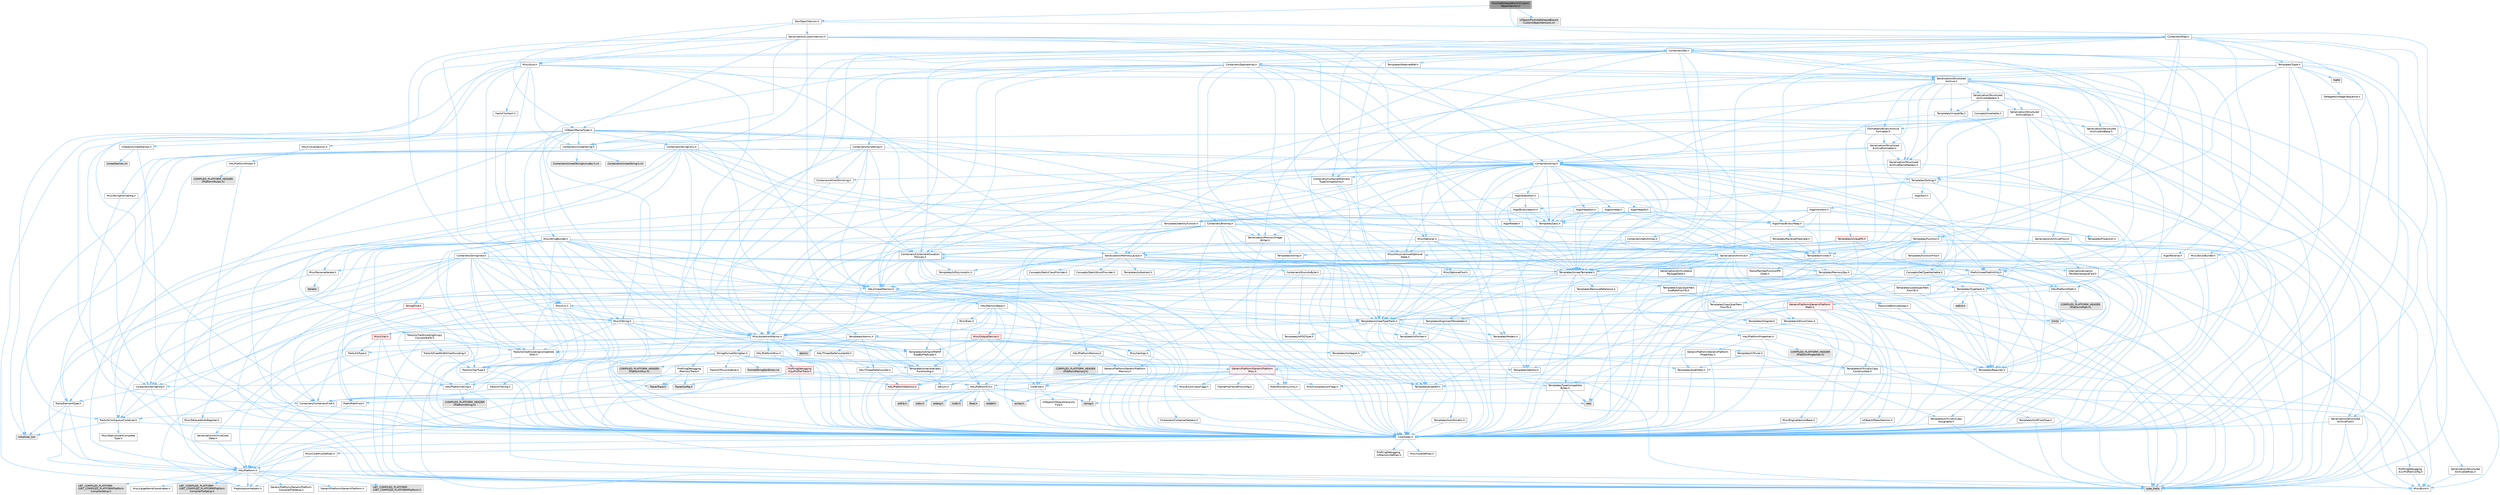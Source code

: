 digraph "FortniteReleaseBranchCustomObjectVersion.h"
{
 // INTERACTIVE_SVG=YES
 // LATEX_PDF_SIZE
  bgcolor="transparent";
  edge [fontname=Helvetica,fontsize=10,labelfontname=Helvetica,labelfontsize=10];
  node [fontname=Helvetica,fontsize=10,shape=box,height=0.2,width=0.4];
  Node1 [id="Node000001",label="FortniteReleaseBranchCustom\lObjectVersion.h",height=0.2,width=0.4,color="gray40", fillcolor="grey60", style="filled", fontcolor="black",tooltip=" "];
  Node1 -> Node2 [id="edge1_Node000001_Node000002",color="steelblue1",style="solid",tooltip=" "];
  Node2 [id="Node000002",label="DevObjectVersion.h",height=0.2,width=0.4,color="grey40", fillcolor="white", style="filled",URL="$db/d74/DevObjectVersion_8h.html",tooltip=" "];
  Node2 -> Node3 [id="edge2_Node000002_Node000003",color="steelblue1",style="solid",tooltip=" "];
  Node3 [id="Node000003",label="CoreTypes.h",height=0.2,width=0.4,color="grey40", fillcolor="white", style="filled",URL="$dc/dec/CoreTypes_8h.html",tooltip=" "];
  Node3 -> Node4 [id="edge3_Node000003_Node000004",color="steelblue1",style="solid",tooltip=" "];
  Node4 [id="Node000004",label="HAL/Platform.h",height=0.2,width=0.4,color="grey40", fillcolor="white", style="filled",URL="$d9/dd0/Platform_8h.html",tooltip=" "];
  Node4 -> Node5 [id="edge4_Node000004_Node000005",color="steelblue1",style="solid",tooltip=" "];
  Node5 [id="Node000005",label="Misc/Build.h",height=0.2,width=0.4,color="grey40", fillcolor="white", style="filled",URL="$d3/dbb/Build_8h.html",tooltip=" "];
  Node4 -> Node6 [id="edge5_Node000004_Node000006",color="steelblue1",style="solid",tooltip=" "];
  Node6 [id="Node000006",label="Misc/LargeWorldCoordinates.h",height=0.2,width=0.4,color="grey40", fillcolor="white", style="filled",URL="$d2/dcb/LargeWorldCoordinates_8h.html",tooltip=" "];
  Node4 -> Node7 [id="edge6_Node000004_Node000007",color="steelblue1",style="solid",tooltip=" "];
  Node7 [id="Node000007",label="type_traits",height=0.2,width=0.4,color="grey60", fillcolor="#E0E0E0", style="filled",tooltip=" "];
  Node4 -> Node8 [id="edge7_Node000004_Node000008",color="steelblue1",style="solid",tooltip=" "];
  Node8 [id="Node000008",label="PreprocessorHelpers.h",height=0.2,width=0.4,color="grey40", fillcolor="white", style="filled",URL="$db/ddb/PreprocessorHelpers_8h.html",tooltip=" "];
  Node4 -> Node9 [id="edge8_Node000004_Node000009",color="steelblue1",style="solid",tooltip=" "];
  Node9 [id="Node000009",label="UBT_COMPILED_PLATFORM\l/UBT_COMPILED_PLATFORMPlatform\lCompilerPreSetup.h",height=0.2,width=0.4,color="grey60", fillcolor="#E0E0E0", style="filled",tooltip=" "];
  Node4 -> Node10 [id="edge9_Node000004_Node000010",color="steelblue1",style="solid",tooltip=" "];
  Node10 [id="Node000010",label="GenericPlatform/GenericPlatform\lCompilerPreSetup.h",height=0.2,width=0.4,color="grey40", fillcolor="white", style="filled",URL="$d9/dc8/GenericPlatformCompilerPreSetup_8h.html",tooltip=" "];
  Node4 -> Node11 [id="edge10_Node000004_Node000011",color="steelblue1",style="solid",tooltip=" "];
  Node11 [id="Node000011",label="GenericPlatform/GenericPlatform.h",height=0.2,width=0.4,color="grey40", fillcolor="white", style="filled",URL="$d6/d84/GenericPlatform_8h.html",tooltip=" "];
  Node4 -> Node12 [id="edge11_Node000004_Node000012",color="steelblue1",style="solid",tooltip=" "];
  Node12 [id="Node000012",label="UBT_COMPILED_PLATFORM\l/UBT_COMPILED_PLATFORMPlatform.h",height=0.2,width=0.4,color="grey60", fillcolor="#E0E0E0", style="filled",tooltip=" "];
  Node4 -> Node13 [id="edge12_Node000004_Node000013",color="steelblue1",style="solid",tooltip=" "];
  Node13 [id="Node000013",label="UBT_COMPILED_PLATFORM\l/UBT_COMPILED_PLATFORMPlatform\lCompilerSetup.h",height=0.2,width=0.4,color="grey60", fillcolor="#E0E0E0", style="filled",tooltip=" "];
  Node3 -> Node14 [id="edge13_Node000003_Node000014",color="steelblue1",style="solid",tooltip=" "];
  Node14 [id="Node000014",label="ProfilingDebugging\l/UMemoryDefines.h",height=0.2,width=0.4,color="grey40", fillcolor="white", style="filled",URL="$d2/da2/UMemoryDefines_8h.html",tooltip=" "];
  Node3 -> Node15 [id="edge14_Node000003_Node000015",color="steelblue1",style="solid",tooltip=" "];
  Node15 [id="Node000015",label="Misc/CoreMiscDefines.h",height=0.2,width=0.4,color="grey40", fillcolor="white", style="filled",URL="$da/d38/CoreMiscDefines_8h.html",tooltip=" "];
  Node15 -> Node4 [id="edge15_Node000015_Node000004",color="steelblue1",style="solid",tooltip=" "];
  Node15 -> Node8 [id="edge16_Node000015_Node000008",color="steelblue1",style="solid",tooltip=" "];
  Node3 -> Node16 [id="edge17_Node000003_Node000016",color="steelblue1",style="solid",tooltip=" "];
  Node16 [id="Node000016",label="Misc/CoreDefines.h",height=0.2,width=0.4,color="grey40", fillcolor="white", style="filled",URL="$d3/dd2/CoreDefines_8h.html",tooltip=" "];
  Node2 -> Node17 [id="edge18_Node000002_Node000017",color="steelblue1",style="solid",tooltip=" "];
  Node17 [id="Node000017",label="UObject/NameTypes.h",height=0.2,width=0.4,color="grey40", fillcolor="white", style="filled",URL="$d6/d35/NameTypes_8h.html",tooltip=" "];
  Node17 -> Node3 [id="edge19_Node000017_Node000003",color="steelblue1",style="solid",tooltip=" "];
  Node17 -> Node18 [id="edge20_Node000017_Node000018",color="steelblue1",style="solid",tooltip=" "];
  Node18 [id="Node000018",label="Misc/AssertionMacros.h",height=0.2,width=0.4,color="grey40", fillcolor="white", style="filled",URL="$d0/dfa/AssertionMacros_8h.html",tooltip=" "];
  Node18 -> Node3 [id="edge21_Node000018_Node000003",color="steelblue1",style="solid",tooltip=" "];
  Node18 -> Node4 [id="edge22_Node000018_Node000004",color="steelblue1",style="solid",tooltip=" "];
  Node18 -> Node19 [id="edge23_Node000018_Node000019",color="steelblue1",style="solid",tooltip=" "];
  Node19 [id="Node000019",label="HAL/PlatformMisc.h",height=0.2,width=0.4,color="grey40", fillcolor="white", style="filled",URL="$d0/df5/PlatformMisc_8h.html",tooltip=" "];
  Node19 -> Node3 [id="edge24_Node000019_Node000003",color="steelblue1",style="solid",tooltip=" "];
  Node19 -> Node20 [id="edge25_Node000019_Node000020",color="steelblue1",style="solid",tooltip=" "];
  Node20 [id="Node000020",label="GenericPlatform/GenericPlatform\lMisc.h",height=0.2,width=0.4,color="red", fillcolor="#FFF0F0", style="filled",URL="$db/d9a/GenericPlatformMisc_8h.html",tooltip=" "];
  Node20 -> Node21 [id="edge26_Node000020_Node000021",color="steelblue1",style="solid",tooltip=" "];
  Node21 [id="Node000021",label="Containers/StringFwd.h",height=0.2,width=0.4,color="grey40", fillcolor="white", style="filled",URL="$df/d37/StringFwd_8h.html",tooltip=" "];
  Node21 -> Node3 [id="edge27_Node000021_Node000003",color="steelblue1",style="solid",tooltip=" "];
  Node21 -> Node22 [id="edge28_Node000021_Node000022",color="steelblue1",style="solid",tooltip=" "];
  Node22 [id="Node000022",label="Traits/ElementType.h",height=0.2,width=0.4,color="grey40", fillcolor="white", style="filled",URL="$d5/d4f/ElementType_8h.html",tooltip=" "];
  Node22 -> Node4 [id="edge29_Node000022_Node000004",color="steelblue1",style="solid",tooltip=" "];
  Node22 -> Node23 [id="edge30_Node000022_Node000023",color="steelblue1",style="solid",tooltip=" "];
  Node23 [id="Node000023",label="initializer_list",height=0.2,width=0.4,color="grey60", fillcolor="#E0E0E0", style="filled",tooltip=" "];
  Node22 -> Node7 [id="edge31_Node000022_Node000007",color="steelblue1",style="solid",tooltip=" "];
  Node21 -> Node24 [id="edge32_Node000021_Node000024",color="steelblue1",style="solid",tooltip=" "];
  Node24 [id="Node000024",label="Traits/IsContiguousContainer.h",height=0.2,width=0.4,color="grey40", fillcolor="white", style="filled",URL="$d5/d3c/IsContiguousContainer_8h.html",tooltip=" "];
  Node24 -> Node3 [id="edge33_Node000024_Node000003",color="steelblue1",style="solid",tooltip=" "];
  Node24 -> Node25 [id="edge34_Node000024_Node000025",color="steelblue1",style="solid",tooltip=" "];
  Node25 [id="Node000025",label="Misc/StaticAssertComplete\lType.h",height=0.2,width=0.4,color="grey40", fillcolor="white", style="filled",URL="$d5/d4e/StaticAssertCompleteType_8h.html",tooltip=" "];
  Node24 -> Node23 [id="edge35_Node000024_Node000023",color="steelblue1",style="solid",tooltip=" "];
  Node20 -> Node26 [id="edge36_Node000020_Node000026",color="steelblue1",style="solid",tooltip=" "];
  Node26 [id="Node000026",label="CoreFwd.h",height=0.2,width=0.4,color="grey40", fillcolor="white", style="filled",URL="$d1/d1e/CoreFwd_8h.html",tooltip=" "];
  Node26 -> Node3 [id="edge37_Node000026_Node000003",color="steelblue1",style="solid",tooltip=" "];
  Node26 -> Node27 [id="edge38_Node000026_Node000027",color="steelblue1",style="solid",tooltip=" "];
  Node27 [id="Node000027",label="Containers/ContainersFwd.h",height=0.2,width=0.4,color="grey40", fillcolor="white", style="filled",URL="$d4/d0a/ContainersFwd_8h.html",tooltip=" "];
  Node27 -> Node4 [id="edge39_Node000027_Node000004",color="steelblue1",style="solid",tooltip=" "];
  Node27 -> Node3 [id="edge40_Node000027_Node000003",color="steelblue1",style="solid",tooltip=" "];
  Node27 -> Node24 [id="edge41_Node000027_Node000024",color="steelblue1",style="solid",tooltip=" "];
  Node26 -> Node28 [id="edge42_Node000026_Node000028",color="steelblue1",style="solid",tooltip=" "];
  Node28 [id="Node000028",label="Math/MathFwd.h",height=0.2,width=0.4,color="grey40", fillcolor="white", style="filled",URL="$d2/d10/MathFwd_8h.html",tooltip=" "];
  Node28 -> Node4 [id="edge43_Node000028_Node000004",color="steelblue1",style="solid",tooltip=" "];
  Node26 -> Node29 [id="edge44_Node000026_Node000029",color="steelblue1",style="solid",tooltip=" "];
  Node29 [id="Node000029",label="UObject/UObjectHierarchy\lFwd.h",height=0.2,width=0.4,color="grey40", fillcolor="white", style="filled",URL="$d3/d13/UObjectHierarchyFwd_8h.html",tooltip=" "];
  Node20 -> Node3 [id="edge45_Node000020_Node000003",color="steelblue1",style="solid",tooltip=" "];
  Node20 -> Node30 [id="edge46_Node000020_Node000030",color="steelblue1",style="solid",tooltip=" "];
  Node30 [id="Node000030",label="FramePro/FrameProConfig.h",height=0.2,width=0.4,color="grey40", fillcolor="white", style="filled",URL="$d7/d90/FrameProConfig_8h.html",tooltip=" "];
  Node20 -> Node31 [id="edge47_Node000020_Node000031",color="steelblue1",style="solid",tooltip=" "];
  Node31 [id="Node000031",label="HAL/PlatformCrt.h",height=0.2,width=0.4,color="grey40", fillcolor="white", style="filled",URL="$d8/d75/PlatformCrt_8h.html",tooltip=" "];
  Node31 -> Node32 [id="edge48_Node000031_Node000032",color="steelblue1",style="solid",tooltip=" "];
  Node32 [id="Node000032",label="new",height=0.2,width=0.4,color="grey60", fillcolor="#E0E0E0", style="filled",tooltip=" "];
  Node31 -> Node33 [id="edge49_Node000031_Node000033",color="steelblue1",style="solid",tooltip=" "];
  Node33 [id="Node000033",label="wchar.h",height=0.2,width=0.4,color="grey60", fillcolor="#E0E0E0", style="filled",tooltip=" "];
  Node31 -> Node34 [id="edge50_Node000031_Node000034",color="steelblue1",style="solid",tooltip=" "];
  Node34 [id="Node000034",label="stddef.h",height=0.2,width=0.4,color="grey60", fillcolor="#E0E0E0", style="filled",tooltip=" "];
  Node31 -> Node35 [id="edge51_Node000031_Node000035",color="steelblue1",style="solid",tooltip=" "];
  Node35 [id="Node000035",label="stdlib.h",height=0.2,width=0.4,color="grey60", fillcolor="#E0E0E0", style="filled",tooltip=" "];
  Node31 -> Node36 [id="edge52_Node000031_Node000036",color="steelblue1",style="solid",tooltip=" "];
  Node36 [id="Node000036",label="stdio.h",height=0.2,width=0.4,color="grey60", fillcolor="#E0E0E0", style="filled",tooltip=" "];
  Node31 -> Node37 [id="edge53_Node000031_Node000037",color="steelblue1",style="solid",tooltip=" "];
  Node37 [id="Node000037",label="stdarg.h",height=0.2,width=0.4,color="grey60", fillcolor="#E0E0E0", style="filled",tooltip=" "];
  Node31 -> Node38 [id="edge54_Node000031_Node000038",color="steelblue1",style="solid",tooltip=" "];
  Node38 [id="Node000038",label="math.h",height=0.2,width=0.4,color="grey60", fillcolor="#E0E0E0", style="filled",tooltip=" "];
  Node31 -> Node39 [id="edge55_Node000031_Node000039",color="steelblue1",style="solid",tooltip=" "];
  Node39 [id="Node000039",label="float.h",height=0.2,width=0.4,color="grey60", fillcolor="#E0E0E0", style="filled",tooltip=" "];
  Node31 -> Node40 [id="edge56_Node000031_Node000040",color="steelblue1",style="solid",tooltip=" "];
  Node40 [id="Node000040",label="string.h",height=0.2,width=0.4,color="grey60", fillcolor="#E0E0E0", style="filled",tooltip=" "];
  Node20 -> Node41 [id="edge57_Node000020_Node000041",color="steelblue1",style="solid",tooltip=" "];
  Node41 [id="Node000041",label="Math/NumericLimits.h",height=0.2,width=0.4,color="grey40", fillcolor="white", style="filled",URL="$df/d1b/NumericLimits_8h.html",tooltip=" "];
  Node41 -> Node3 [id="edge58_Node000041_Node000003",color="steelblue1",style="solid",tooltip=" "];
  Node20 -> Node42 [id="edge59_Node000020_Node000042",color="steelblue1",style="solid",tooltip=" "];
  Node42 [id="Node000042",label="Misc/CompressionFlags.h",height=0.2,width=0.4,color="grey40", fillcolor="white", style="filled",URL="$d9/d76/CompressionFlags_8h.html",tooltip=" "];
  Node20 -> Node43 [id="edge60_Node000020_Node000043",color="steelblue1",style="solid",tooltip=" "];
  Node43 [id="Node000043",label="Misc/EnumClassFlags.h",height=0.2,width=0.4,color="grey40", fillcolor="white", style="filled",URL="$d8/de7/EnumClassFlags_8h.html",tooltip=" "];
  Node20 -> Node44 [id="edge61_Node000020_Node000044",color="steelblue1",style="solid",tooltip=" "];
  Node44 [id="Node000044",label="ProfilingDebugging\l/CsvProfilerConfig.h",height=0.2,width=0.4,color="grey40", fillcolor="white", style="filled",URL="$d3/d88/CsvProfilerConfig_8h.html",tooltip=" "];
  Node44 -> Node5 [id="edge62_Node000044_Node000005",color="steelblue1",style="solid",tooltip=" "];
  Node19 -> Node46 [id="edge63_Node000019_Node000046",color="steelblue1",style="solid",tooltip=" "];
  Node46 [id="Node000046",label="COMPILED_PLATFORM_HEADER\l(PlatformMisc.h)",height=0.2,width=0.4,color="grey60", fillcolor="#E0E0E0", style="filled",tooltip=" "];
  Node19 -> Node47 [id="edge64_Node000019_Node000047",color="steelblue1",style="solid",tooltip=" "];
  Node47 [id="Node000047",label="ProfilingDebugging\l/CpuProfilerTrace.h",height=0.2,width=0.4,color="red", fillcolor="#FFF0F0", style="filled",URL="$da/dcb/CpuProfilerTrace_8h.html",tooltip=" "];
  Node47 -> Node3 [id="edge65_Node000047_Node000003",color="steelblue1",style="solid",tooltip=" "];
  Node47 -> Node27 [id="edge66_Node000047_Node000027",color="steelblue1",style="solid",tooltip=" "];
  Node47 -> Node48 [id="edge67_Node000047_Node000048",color="steelblue1",style="solid",tooltip=" "];
  Node48 [id="Node000048",label="HAL/PlatformAtomics.h",height=0.2,width=0.4,color="red", fillcolor="#FFF0F0", style="filled",URL="$d3/d36/PlatformAtomics_8h.html",tooltip=" "];
  Node48 -> Node3 [id="edge68_Node000048_Node000003",color="steelblue1",style="solid",tooltip=" "];
  Node47 -> Node8 [id="edge69_Node000047_Node000008",color="steelblue1",style="solid",tooltip=" "];
  Node47 -> Node5 [id="edge70_Node000047_Node000005",color="steelblue1",style="solid",tooltip=" "];
  Node47 -> Node51 [id="edge71_Node000047_Node000051",color="steelblue1",style="solid",tooltip=" "];
  Node51 [id="Node000051",label="Trace/Config.h",height=0.2,width=0.4,color="grey60", fillcolor="#E0E0E0", style="filled",tooltip=" "];
  Node47 -> Node54 [id="edge72_Node000047_Node000054",color="steelblue1",style="solid",tooltip=" "];
  Node54 [id="Node000054",label="Trace/Trace.h",height=0.2,width=0.4,color="grey60", fillcolor="#E0E0E0", style="filled",tooltip=" "];
  Node18 -> Node8 [id="edge73_Node000018_Node000008",color="steelblue1",style="solid",tooltip=" "];
  Node18 -> Node55 [id="edge74_Node000018_Node000055",color="steelblue1",style="solid",tooltip=" "];
  Node55 [id="Node000055",label="Templates/EnableIf.h",height=0.2,width=0.4,color="grey40", fillcolor="white", style="filled",URL="$d7/d60/EnableIf_8h.html",tooltip=" "];
  Node55 -> Node3 [id="edge75_Node000055_Node000003",color="steelblue1",style="solid",tooltip=" "];
  Node18 -> Node56 [id="edge76_Node000018_Node000056",color="steelblue1",style="solid",tooltip=" "];
  Node56 [id="Node000056",label="Templates/IsArrayOrRefOf\lTypeByPredicate.h",height=0.2,width=0.4,color="grey40", fillcolor="white", style="filled",URL="$d6/da1/IsArrayOrRefOfTypeByPredicate_8h.html",tooltip=" "];
  Node56 -> Node3 [id="edge77_Node000056_Node000003",color="steelblue1",style="solid",tooltip=" "];
  Node18 -> Node57 [id="edge78_Node000018_Node000057",color="steelblue1",style="solid",tooltip=" "];
  Node57 [id="Node000057",label="Templates/IsValidVariadic\lFunctionArg.h",height=0.2,width=0.4,color="grey40", fillcolor="white", style="filled",URL="$d0/dc8/IsValidVariadicFunctionArg_8h.html",tooltip=" "];
  Node57 -> Node3 [id="edge79_Node000057_Node000003",color="steelblue1",style="solid",tooltip=" "];
  Node57 -> Node58 [id="edge80_Node000057_Node000058",color="steelblue1",style="solid",tooltip=" "];
  Node58 [id="Node000058",label="IsEnum.h",height=0.2,width=0.4,color="grey40", fillcolor="white", style="filled",URL="$d4/de5/IsEnum_8h.html",tooltip=" "];
  Node57 -> Node7 [id="edge81_Node000057_Node000007",color="steelblue1",style="solid",tooltip=" "];
  Node18 -> Node59 [id="edge82_Node000018_Node000059",color="steelblue1",style="solid",tooltip=" "];
  Node59 [id="Node000059",label="Traits/IsCharEncodingCompatible\lWith.h",height=0.2,width=0.4,color="grey40", fillcolor="white", style="filled",URL="$df/dd1/IsCharEncodingCompatibleWith_8h.html",tooltip=" "];
  Node59 -> Node7 [id="edge83_Node000059_Node000007",color="steelblue1",style="solid",tooltip=" "];
  Node59 -> Node60 [id="edge84_Node000059_Node000060",color="steelblue1",style="solid",tooltip=" "];
  Node60 [id="Node000060",label="Traits/IsCharType.h",height=0.2,width=0.4,color="grey40", fillcolor="white", style="filled",URL="$db/d51/IsCharType_8h.html",tooltip=" "];
  Node60 -> Node3 [id="edge85_Node000060_Node000003",color="steelblue1",style="solid",tooltip=" "];
  Node18 -> Node61 [id="edge86_Node000018_Node000061",color="steelblue1",style="solid",tooltip=" "];
  Node61 [id="Node000061",label="Misc/VarArgs.h",height=0.2,width=0.4,color="grey40", fillcolor="white", style="filled",URL="$d5/d6f/VarArgs_8h.html",tooltip=" "];
  Node61 -> Node3 [id="edge87_Node000061_Node000003",color="steelblue1",style="solid",tooltip=" "];
  Node18 -> Node62 [id="edge88_Node000018_Node000062",color="steelblue1",style="solid",tooltip=" "];
  Node62 [id="Node000062",label="String/FormatStringSan.h",height=0.2,width=0.4,color="grey40", fillcolor="white", style="filled",URL="$d3/d8b/FormatStringSan_8h.html",tooltip=" "];
  Node62 -> Node7 [id="edge89_Node000062_Node000007",color="steelblue1",style="solid",tooltip=" "];
  Node62 -> Node3 [id="edge90_Node000062_Node000003",color="steelblue1",style="solid",tooltip=" "];
  Node62 -> Node63 [id="edge91_Node000062_Node000063",color="steelblue1",style="solid",tooltip=" "];
  Node63 [id="Node000063",label="Templates/Requires.h",height=0.2,width=0.4,color="grey40", fillcolor="white", style="filled",URL="$dc/d96/Requires_8h.html",tooltip=" "];
  Node63 -> Node55 [id="edge92_Node000063_Node000055",color="steelblue1",style="solid",tooltip=" "];
  Node63 -> Node7 [id="edge93_Node000063_Node000007",color="steelblue1",style="solid",tooltip=" "];
  Node62 -> Node64 [id="edge94_Node000062_Node000064",color="steelblue1",style="solid",tooltip=" "];
  Node64 [id="Node000064",label="Templates/Identity.h",height=0.2,width=0.4,color="grey40", fillcolor="white", style="filled",URL="$d0/dd5/Identity_8h.html",tooltip=" "];
  Node62 -> Node57 [id="edge95_Node000062_Node000057",color="steelblue1",style="solid",tooltip=" "];
  Node62 -> Node60 [id="edge96_Node000062_Node000060",color="steelblue1",style="solid",tooltip=" "];
  Node62 -> Node65 [id="edge97_Node000062_Node000065",color="steelblue1",style="solid",tooltip=" "];
  Node65 [id="Node000065",label="Traits/IsTEnumAsByte.h",height=0.2,width=0.4,color="grey40", fillcolor="white", style="filled",URL="$d1/de6/IsTEnumAsByte_8h.html",tooltip=" "];
  Node62 -> Node66 [id="edge98_Node000062_Node000066",color="steelblue1",style="solid",tooltip=" "];
  Node66 [id="Node000066",label="Traits/IsTString.h",height=0.2,width=0.4,color="grey40", fillcolor="white", style="filled",URL="$d0/df8/IsTString_8h.html",tooltip=" "];
  Node66 -> Node27 [id="edge99_Node000066_Node000027",color="steelblue1",style="solid",tooltip=" "];
  Node62 -> Node27 [id="edge100_Node000062_Node000027",color="steelblue1",style="solid",tooltip=" "];
  Node62 -> Node67 [id="edge101_Node000062_Node000067",color="steelblue1",style="solid",tooltip=" "];
  Node67 [id="Node000067",label="FormatStringSanErrors.inl",height=0.2,width=0.4,color="grey60", fillcolor="#E0E0E0", style="filled",tooltip=" "];
  Node18 -> Node68 [id="edge102_Node000018_Node000068",color="steelblue1",style="solid",tooltip=" "];
  Node68 [id="Node000068",label="atomic",height=0.2,width=0.4,color="grey60", fillcolor="#E0E0E0", style="filled",tooltip=" "];
  Node17 -> Node69 [id="edge103_Node000017_Node000069",color="steelblue1",style="solid",tooltip=" "];
  Node69 [id="Node000069",label="HAL/UnrealMemory.h",height=0.2,width=0.4,color="grey40", fillcolor="white", style="filled",URL="$d9/d96/UnrealMemory_8h.html",tooltip=" "];
  Node69 -> Node3 [id="edge104_Node000069_Node000003",color="steelblue1",style="solid",tooltip=" "];
  Node69 -> Node70 [id="edge105_Node000069_Node000070",color="steelblue1",style="solid",tooltip=" "];
  Node70 [id="Node000070",label="GenericPlatform/GenericPlatform\lMemory.h",height=0.2,width=0.4,color="grey40", fillcolor="white", style="filled",URL="$dd/d22/GenericPlatformMemory_8h.html",tooltip=" "];
  Node70 -> Node26 [id="edge106_Node000070_Node000026",color="steelblue1",style="solid",tooltip=" "];
  Node70 -> Node3 [id="edge107_Node000070_Node000003",color="steelblue1",style="solid",tooltip=" "];
  Node70 -> Node71 [id="edge108_Node000070_Node000071",color="steelblue1",style="solid",tooltip=" "];
  Node71 [id="Node000071",label="HAL/PlatformString.h",height=0.2,width=0.4,color="grey40", fillcolor="white", style="filled",URL="$db/db5/PlatformString_8h.html",tooltip=" "];
  Node71 -> Node3 [id="edge109_Node000071_Node000003",color="steelblue1",style="solid",tooltip=" "];
  Node71 -> Node72 [id="edge110_Node000071_Node000072",color="steelblue1",style="solid",tooltip=" "];
  Node72 [id="Node000072",label="COMPILED_PLATFORM_HEADER\l(PlatformString.h)",height=0.2,width=0.4,color="grey60", fillcolor="#E0E0E0", style="filled",tooltip=" "];
  Node70 -> Node40 [id="edge111_Node000070_Node000040",color="steelblue1",style="solid",tooltip=" "];
  Node70 -> Node33 [id="edge112_Node000070_Node000033",color="steelblue1",style="solid",tooltip=" "];
  Node69 -> Node73 [id="edge113_Node000069_Node000073",color="steelblue1",style="solid",tooltip=" "];
  Node73 [id="Node000073",label="HAL/MemoryBase.h",height=0.2,width=0.4,color="grey40", fillcolor="white", style="filled",URL="$d6/d9f/MemoryBase_8h.html",tooltip=" "];
  Node73 -> Node3 [id="edge114_Node000073_Node000003",color="steelblue1",style="solid",tooltip=" "];
  Node73 -> Node48 [id="edge115_Node000073_Node000048",color="steelblue1",style="solid",tooltip=" "];
  Node73 -> Node31 [id="edge116_Node000073_Node000031",color="steelblue1",style="solid",tooltip=" "];
  Node73 -> Node74 [id="edge117_Node000073_Node000074",color="steelblue1",style="solid",tooltip=" "];
  Node74 [id="Node000074",label="Misc/Exec.h",height=0.2,width=0.4,color="grey40", fillcolor="white", style="filled",URL="$de/ddb/Exec_8h.html",tooltip=" "];
  Node74 -> Node3 [id="edge118_Node000074_Node000003",color="steelblue1",style="solid",tooltip=" "];
  Node74 -> Node18 [id="edge119_Node000074_Node000018",color="steelblue1",style="solid",tooltip=" "];
  Node73 -> Node75 [id="edge120_Node000073_Node000075",color="steelblue1",style="solid",tooltip=" "];
  Node75 [id="Node000075",label="Misc/OutputDevice.h",height=0.2,width=0.4,color="red", fillcolor="#FFF0F0", style="filled",URL="$d7/d32/OutputDevice_8h.html",tooltip=" "];
  Node75 -> Node26 [id="edge121_Node000075_Node000026",color="steelblue1",style="solid",tooltip=" "];
  Node75 -> Node3 [id="edge122_Node000075_Node000003",color="steelblue1",style="solid",tooltip=" "];
  Node75 -> Node61 [id="edge123_Node000075_Node000061",color="steelblue1",style="solid",tooltip=" "];
  Node75 -> Node56 [id="edge124_Node000075_Node000056",color="steelblue1",style="solid",tooltip=" "];
  Node75 -> Node57 [id="edge125_Node000075_Node000057",color="steelblue1",style="solid",tooltip=" "];
  Node75 -> Node59 [id="edge126_Node000075_Node000059",color="steelblue1",style="solid",tooltip=" "];
  Node73 -> Node77 [id="edge127_Node000073_Node000077",color="steelblue1",style="solid",tooltip=" "];
  Node77 [id="Node000077",label="Templates/Atomic.h",height=0.2,width=0.4,color="grey40", fillcolor="white", style="filled",URL="$d3/d91/Atomic_8h.html",tooltip=" "];
  Node77 -> Node78 [id="edge128_Node000077_Node000078",color="steelblue1",style="solid",tooltip=" "];
  Node78 [id="Node000078",label="HAL/ThreadSafeCounter.h",height=0.2,width=0.4,color="grey40", fillcolor="white", style="filled",URL="$dc/dc9/ThreadSafeCounter_8h.html",tooltip=" "];
  Node78 -> Node3 [id="edge129_Node000078_Node000003",color="steelblue1",style="solid",tooltip=" "];
  Node78 -> Node48 [id="edge130_Node000078_Node000048",color="steelblue1",style="solid",tooltip=" "];
  Node77 -> Node79 [id="edge131_Node000077_Node000079",color="steelblue1",style="solid",tooltip=" "];
  Node79 [id="Node000079",label="HAL/ThreadSafeCounter64.h",height=0.2,width=0.4,color="grey40", fillcolor="white", style="filled",URL="$d0/d12/ThreadSafeCounter64_8h.html",tooltip=" "];
  Node79 -> Node3 [id="edge132_Node000079_Node000003",color="steelblue1",style="solid",tooltip=" "];
  Node79 -> Node78 [id="edge133_Node000079_Node000078",color="steelblue1",style="solid",tooltip=" "];
  Node77 -> Node80 [id="edge134_Node000077_Node000080",color="steelblue1",style="solid",tooltip=" "];
  Node80 [id="Node000080",label="Templates/IsIntegral.h",height=0.2,width=0.4,color="grey40", fillcolor="white", style="filled",URL="$da/d64/IsIntegral_8h.html",tooltip=" "];
  Node80 -> Node3 [id="edge135_Node000080_Node000003",color="steelblue1",style="solid",tooltip=" "];
  Node77 -> Node81 [id="edge136_Node000077_Node000081",color="steelblue1",style="solid",tooltip=" "];
  Node81 [id="Node000081",label="Templates/IsTrivial.h",height=0.2,width=0.4,color="grey40", fillcolor="white", style="filled",URL="$da/d4c/IsTrivial_8h.html",tooltip=" "];
  Node81 -> Node82 [id="edge137_Node000081_Node000082",color="steelblue1",style="solid",tooltip=" "];
  Node82 [id="Node000082",label="Templates/AndOrNot.h",height=0.2,width=0.4,color="grey40", fillcolor="white", style="filled",URL="$db/d0a/AndOrNot_8h.html",tooltip=" "];
  Node82 -> Node3 [id="edge138_Node000082_Node000003",color="steelblue1",style="solid",tooltip=" "];
  Node81 -> Node83 [id="edge139_Node000081_Node000083",color="steelblue1",style="solid",tooltip=" "];
  Node83 [id="Node000083",label="Templates/IsTriviallyCopy\lConstructible.h",height=0.2,width=0.4,color="grey40", fillcolor="white", style="filled",URL="$d3/d78/IsTriviallyCopyConstructible_8h.html",tooltip=" "];
  Node83 -> Node3 [id="edge140_Node000083_Node000003",color="steelblue1",style="solid",tooltip=" "];
  Node83 -> Node7 [id="edge141_Node000083_Node000007",color="steelblue1",style="solid",tooltip=" "];
  Node81 -> Node84 [id="edge142_Node000081_Node000084",color="steelblue1",style="solid",tooltip=" "];
  Node84 [id="Node000084",label="Templates/IsTriviallyCopy\lAssignable.h",height=0.2,width=0.4,color="grey40", fillcolor="white", style="filled",URL="$d2/df2/IsTriviallyCopyAssignable_8h.html",tooltip=" "];
  Node84 -> Node3 [id="edge143_Node000084_Node000003",color="steelblue1",style="solid",tooltip=" "];
  Node84 -> Node7 [id="edge144_Node000084_Node000007",color="steelblue1",style="solid",tooltip=" "];
  Node81 -> Node7 [id="edge145_Node000081_Node000007",color="steelblue1",style="solid",tooltip=" "];
  Node77 -> Node85 [id="edge146_Node000077_Node000085",color="steelblue1",style="solid",tooltip=" "];
  Node85 [id="Node000085",label="Traits/IntType.h",height=0.2,width=0.4,color="grey40", fillcolor="white", style="filled",URL="$d7/deb/IntType_8h.html",tooltip=" "];
  Node85 -> Node4 [id="edge147_Node000085_Node000004",color="steelblue1",style="solid",tooltip=" "];
  Node77 -> Node68 [id="edge148_Node000077_Node000068",color="steelblue1",style="solid",tooltip=" "];
  Node69 -> Node86 [id="edge149_Node000069_Node000086",color="steelblue1",style="solid",tooltip=" "];
  Node86 [id="Node000086",label="HAL/PlatformMemory.h",height=0.2,width=0.4,color="grey40", fillcolor="white", style="filled",URL="$de/d68/PlatformMemory_8h.html",tooltip=" "];
  Node86 -> Node3 [id="edge150_Node000086_Node000003",color="steelblue1",style="solid",tooltip=" "];
  Node86 -> Node70 [id="edge151_Node000086_Node000070",color="steelblue1",style="solid",tooltip=" "];
  Node86 -> Node87 [id="edge152_Node000086_Node000087",color="steelblue1",style="solid",tooltip=" "];
  Node87 [id="Node000087",label="COMPILED_PLATFORM_HEADER\l(PlatformMemory.h)",height=0.2,width=0.4,color="grey60", fillcolor="#E0E0E0", style="filled",tooltip=" "];
  Node69 -> Node88 [id="edge153_Node000069_Node000088",color="steelblue1",style="solid",tooltip=" "];
  Node88 [id="Node000088",label="ProfilingDebugging\l/MemoryTrace.h",height=0.2,width=0.4,color="grey40", fillcolor="white", style="filled",URL="$da/dd7/MemoryTrace_8h.html",tooltip=" "];
  Node88 -> Node4 [id="edge154_Node000088_Node000004",color="steelblue1",style="solid",tooltip=" "];
  Node88 -> Node43 [id="edge155_Node000088_Node000043",color="steelblue1",style="solid",tooltip=" "];
  Node88 -> Node51 [id="edge156_Node000088_Node000051",color="steelblue1",style="solid",tooltip=" "];
  Node88 -> Node54 [id="edge157_Node000088_Node000054",color="steelblue1",style="solid",tooltip=" "];
  Node69 -> Node89 [id="edge158_Node000069_Node000089",color="steelblue1",style="solid",tooltip=" "];
  Node89 [id="Node000089",label="Templates/IsPointer.h",height=0.2,width=0.4,color="grey40", fillcolor="white", style="filled",URL="$d7/d05/IsPointer_8h.html",tooltip=" "];
  Node89 -> Node3 [id="edge159_Node000089_Node000003",color="steelblue1",style="solid",tooltip=" "];
  Node17 -> Node90 [id="edge160_Node000017_Node000090",color="steelblue1",style="solid",tooltip=" "];
  Node90 [id="Node000090",label="Templates/UnrealTypeTraits.h",height=0.2,width=0.4,color="grey40", fillcolor="white", style="filled",URL="$d2/d2d/UnrealTypeTraits_8h.html",tooltip=" "];
  Node90 -> Node3 [id="edge161_Node000090_Node000003",color="steelblue1",style="solid",tooltip=" "];
  Node90 -> Node89 [id="edge162_Node000090_Node000089",color="steelblue1",style="solid",tooltip=" "];
  Node90 -> Node18 [id="edge163_Node000090_Node000018",color="steelblue1",style="solid",tooltip=" "];
  Node90 -> Node82 [id="edge164_Node000090_Node000082",color="steelblue1",style="solid",tooltip=" "];
  Node90 -> Node55 [id="edge165_Node000090_Node000055",color="steelblue1",style="solid",tooltip=" "];
  Node90 -> Node91 [id="edge166_Node000090_Node000091",color="steelblue1",style="solid",tooltip=" "];
  Node91 [id="Node000091",label="Templates/IsArithmetic.h",height=0.2,width=0.4,color="grey40", fillcolor="white", style="filled",URL="$d2/d5d/IsArithmetic_8h.html",tooltip=" "];
  Node91 -> Node3 [id="edge167_Node000091_Node000003",color="steelblue1",style="solid",tooltip=" "];
  Node90 -> Node58 [id="edge168_Node000090_Node000058",color="steelblue1",style="solid",tooltip=" "];
  Node90 -> Node92 [id="edge169_Node000090_Node000092",color="steelblue1",style="solid",tooltip=" "];
  Node92 [id="Node000092",label="Templates/Models.h",height=0.2,width=0.4,color="grey40", fillcolor="white", style="filled",URL="$d3/d0c/Models_8h.html",tooltip=" "];
  Node92 -> Node64 [id="edge170_Node000092_Node000064",color="steelblue1",style="solid",tooltip=" "];
  Node90 -> Node93 [id="edge171_Node000090_Node000093",color="steelblue1",style="solid",tooltip=" "];
  Node93 [id="Node000093",label="Templates/IsPODType.h",height=0.2,width=0.4,color="grey40", fillcolor="white", style="filled",URL="$d7/db1/IsPODType_8h.html",tooltip=" "];
  Node93 -> Node3 [id="edge172_Node000093_Node000003",color="steelblue1",style="solid",tooltip=" "];
  Node90 -> Node94 [id="edge173_Node000090_Node000094",color="steelblue1",style="solid",tooltip=" "];
  Node94 [id="Node000094",label="Templates/IsUECoreType.h",height=0.2,width=0.4,color="grey40", fillcolor="white", style="filled",URL="$d1/db8/IsUECoreType_8h.html",tooltip=" "];
  Node94 -> Node3 [id="edge174_Node000094_Node000003",color="steelblue1",style="solid",tooltip=" "];
  Node94 -> Node7 [id="edge175_Node000094_Node000007",color="steelblue1",style="solid",tooltip=" "];
  Node90 -> Node83 [id="edge176_Node000090_Node000083",color="steelblue1",style="solid",tooltip=" "];
  Node17 -> Node95 [id="edge177_Node000017_Node000095",color="steelblue1",style="solid",tooltip=" "];
  Node95 [id="Node000095",label="Templates/UnrealTemplate.h",height=0.2,width=0.4,color="grey40", fillcolor="white", style="filled",URL="$d4/d24/UnrealTemplate_8h.html",tooltip=" "];
  Node95 -> Node3 [id="edge178_Node000095_Node000003",color="steelblue1",style="solid",tooltip=" "];
  Node95 -> Node89 [id="edge179_Node000095_Node000089",color="steelblue1",style="solid",tooltip=" "];
  Node95 -> Node69 [id="edge180_Node000095_Node000069",color="steelblue1",style="solid",tooltip=" "];
  Node95 -> Node96 [id="edge181_Node000095_Node000096",color="steelblue1",style="solid",tooltip=" "];
  Node96 [id="Node000096",label="Templates/CopyQualifiers\lAndRefsFromTo.h",height=0.2,width=0.4,color="grey40", fillcolor="white", style="filled",URL="$d3/db3/CopyQualifiersAndRefsFromTo_8h.html",tooltip=" "];
  Node96 -> Node97 [id="edge182_Node000096_Node000097",color="steelblue1",style="solid",tooltip=" "];
  Node97 [id="Node000097",label="Templates/CopyQualifiers\lFromTo.h",height=0.2,width=0.4,color="grey40", fillcolor="white", style="filled",URL="$d5/db4/CopyQualifiersFromTo_8h.html",tooltip=" "];
  Node95 -> Node90 [id="edge183_Node000095_Node000090",color="steelblue1",style="solid",tooltip=" "];
  Node95 -> Node98 [id="edge184_Node000095_Node000098",color="steelblue1",style="solid",tooltip=" "];
  Node98 [id="Node000098",label="Templates/RemoveReference.h",height=0.2,width=0.4,color="grey40", fillcolor="white", style="filled",URL="$da/dbe/RemoveReference_8h.html",tooltip=" "];
  Node98 -> Node3 [id="edge185_Node000098_Node000003",color="steelblue1",style="solid",tooltip=" "];
  Node95 -> Node63 [id="edge186_Node000095_Node000063",color="steelblue1",style="solid",tooltip=" "];
  Node95 -> Node99 [id="edge187_Node000095_Node000099",color="steelblue1",style="solid",tooltip=" "];
  Node99 [id="Node000099",label="Templates/TypeCompatible\lBytes.h",height=0.2,width=0.4,color="grey40", fillcolor="white", style="filled",URL="$df/d0a/TypeCompatibleBytes_8h.html",tooltip=" "];
  Node99 -> Node3 [id="edge188_Node000099_Node000003",color="steelblue1",style="solid",tooltip=" "];
  Node99 -> Node40 [id="edge189_Node000099_Node000040",color="steelblue1",style="solid",tooltip=" "];
  Node99 -> Node32 [id="edge190_Node000099_Node000032",color="steelblue1",style="solid",tooltip=" "];
  Node99 -> Node7 [id="edge191_Node000099_Node000007",color="steelblue1",style="solid",tooltip=" "];
  Node95 -> Node64 [id="edge192_Node000095_Node000064",color="steelblue1",style="solid",tooltip=" "];
  Node95 -> Node24 [id="edge193_Node000095_Node000024",color="steelblue1",style="solid",tooltip=" "];
  Node95 -> Node100 [id="edge194_Node000095_Node000100",color="steelblue1",style="solid",tooltip=" "];
  Node100 [id="Node000100",label="Traits/UseBitwiseSwap.h",height=0.2,width=0.4,color="grey40", fillcolor="white", style="filled",URL="$db/df3/UseBitwiseSwap_8h.html",tooltip=" "];
  Node100 -> Node3 [id="edge195_Node000100_Node000003",color="steelblue1",style="solid",tooltip=" "];
  Node100 -> Node7 [id="edge196_Node000100_Node000007",color="steelblue1",style="solid",tooltip=" "];
  Node95 -> Node7 [id="edge197_Node000095_Node000007",color="steelblue1",style="solid",tooltip=" "];
  Node17 -> Node101 [id="edge198_Node000017_Node000101",color="steelblue1",style="solid",tooltip=" "];
  Node101 [id="Node000101",label="Containers/UnrealString.h",height=0.2,width=0.4,color="grey40", fillcolor="white", style="filled",URL="$d5/dba/UnrealString_8h.html",tooltip=" "];
  Node101 -> Node102 [id="edge199_Node000101_Node000102",color="steelblue1",style="solid",tooltip=" "];
  Node102 [id="Node000102",label="Containers/UnrealStringIncludes.h.inl",height=0.2,width=0.4,color="grey60", fillcolor="#E0E0E0", style="filled",tooltip=" "];
  Node101 -> Node103 [id="edge200_Node000101_Node000103",color="steelblue1",style="solid",tooltip=" "];
  Node103 [id="Node000103",label="Containers/UnrealString.h.inl",height=0.2,width=0.4,color="grey60", fillcolor="#E0E0E0", style="filled",tooltip=" "];
  Node101 -> Node104 [id="edge201_Node000101_Node000104",color="steelblue1",style="solid",tooltip=" "];
  Node104 [id="Node000104",label="Misc/StringFormatArg.h",height=0.2,width=0.4,color="grey40", fillcolor="white", style="filled",URL="$d2/d16/StringFormatArg_8h.html",tooltip=" "];
  Node104 -> Node27 [id="edge202_Node000104_Node000027",color="steelblue1",style="solid",tooltip=" "];
  Node17 -> Node105 [id="edge203_Node000017_Node000105",color="steelblue1",style="solid",tooltip=" "];
  Node105 [id="Node000105",label="HAL/CriticalSection.h",height=0.2,width=0.4,color="grey40", fillcolor="white", style="filled",URL="$d6/d90/CriticalSection_8h.html",tooltip=" "];
  Node105 -> Node106 [id="edge204_Node000105_Node000106",color="steelblue1",style="solid",tooltip=" "];
  Node106 [id="Node000106",label="HAL/PlatformMutex.h",height=0.2,width=0.4,color="grey40", fillcolor="white", style="filled",URL="$d9/d0b/PlatformMutex_8h.html",tooltip=" "];
  Node106 -> Node3 [id="edge205_Node000106_Node000003",color="steelblue1",style="solid",tooltip=" "];
  Node106 -> Node107 [id="edge206_Node000106_Node000107",color="steelblue1",style="solid",tooltip=" "];
  Node107 [id="Node000107",label="COMPILED_PLATFORM_HEADER\l(PlatformMutex.h)",height=0.2,width=0.4,color="grey60", fillcolor="#E0E0E0", style="filled",tooltip=" "];
  Node17 -> Node108 [id="edge207_Node000017_Node000108",color="steelblue1",style="solid",tooltip=" "];
  Node108 [id="Node000108",label="Containers/StringConv.h",height=0.2,width=0.4,color="grey40", fillcolor="white", style="filled",URL="$d3/ddf/StringConv_8h.html",tooltip=" "];
  Node108 -> Node3 [id="edge208_Node000108_Node000003",color="steelblue1",style="solid",tooltip=" "];
  Node108 -> Node18 [id="edge209_Node000108_Node000018",color="steelblue1",style="solid",tooltip=" "];
  Node108 -> Node109 [id="edge210_Node000108_Node000109",color="steelblue1",style="solid",tooltip=" "];
  Node109 [id="Node000109",label="Containers/ContainerAllocation\lPolicies.h",height=0.2,width=0.4,color="grey40", fillcolor="white", style="filled",URL="$d7/dff/ContainerAllocationPolicies_8h.html",tooltip=" "];
  Node109 -> Node3 [id="edge211_Node000109_Node000003",color="steelblue1",style="solid",tooltip=" "];
  Node109 -> Node110 [id="edge212_Node000109_Node000110",color="steelblue1",style="solid",tooltip=" "];
  Node110 [id="Node000110",label="Containers/ContainerHelpers.h",height=0.2,width=0.4,color="grey40", fillcolor="white", style="filled",URL="$d7/d33/ContainerHelpers_8h.html",tooltip=" "];
  Node110 -> Node3 [id="edge213_Node000110_Node000003",color="steelblue1",style="solid",tooltip=" "];
  Node109 -> Node109 [id="edge214_Node000109_Node000109",color="steelblue1",style="solid",tooltip=" "];
  Node109 -> Node111 [id="edge215_Node000109_Node000111",color="steelblue1",style="solid",tooltip=" "];
  Node111 [id="Node000111",label="HAL/PlatformMath.h",height=0.2,width=0.4,color="grey40", fillcolor="white", style="filled",URL="$dc/d53/PlatformMath_8h.html",tooltip=" "];
  Node111 -> Node3 [id="edge216_Node000111_Node000003",color="steelblue1",style="solid",tooltip=" "];
  Node111 -> Node112 [id="edge217_Node000111_Node000112",color="steelblue1",style="solid",tooltip=" "];
  Node112 [id="Node000112",label="GenericPlatform/GenericPlatform\lMath.h",height=0.2,width=0.4,color="red", fillcolor="#FFF0F0", style="filled",URL="$d5/d79/GenericPlatformMath_8h.html",tooltip=" "];
  Node112 -> Node3 [id="edge218_Node000112_Node000003",color="steelblue1",style="solid",tooltip=" "];
  Node112 -> Node27 [id="edge219_Node000112_Node000027",color="steelblue1",style="solid",tooltip=" "];
  Node112 -> Node31 [id="edge220_Node000112_Node000031",color="steelblue1",style="solid",tooltip=" "];
  Node112 -> Node82 [id="edge221_Node000112_Node000082",color="steelblue1",style="solid",tooltip=" "];
  Node112 -> Node90 [id="edge222_Node000112_Node000090",color="steelblue1",style="solid",tooltip=" "];
  Node112 -> Node63 [id="edge223_Node000112_Node000063",color="steelblue1",style="solid",tooltip=" "];
  Node112 -> Node99 [id="edge224_Node000112_Node000099",color="steelblue1",style="solid",tooltip=" "];
  Node112 -> Node117 [id="edge225_Node000112_Node000117",color="steelblue1",style="solid",tooltip=" "];
  Node117 [id="Node000117",label="limits",height=0.2,width=0.4,color="grey60", fillcolor="#E0E0E0", style="filled",tooltip=" "];
  Node112 -> Node7 [id="edge226_Node000112_Node000007",color="steelblue1",style="solid",tooltip=" "];
  Node111 -> Node118 [id="edge227_Node000111_Node000118",color="steelblue1",style="solid",tooltip=" "];
  Node118 [id="Node000118",label="COMPILED_PLATFORM_HEADER\l(PlatformMath.h)",height=0.2,width=0.4,color="grey60", fillcolor="#E0E0E0", style="filled",tooltip=" "];
  Node109 -> Node69 [id="edge228_Node000109_Node000069",color="steelblue1",style="solid",tooltip=" "];
  Node109 -> Node41 [id="edge229_Node000109_Node000041",color="steelblue1",style="solid",tooltip=" "];
  Node109 -> Node18 [id="edge230_Node000109_Node000018",color="steelblue1",style="solid",tooltip=" "];
  Node109 -> Node119 [id="edge231_Node000109_Node000119",color="steelblue1",style="solid",tooltip=" "];
  Node119 [id="Node000119",label="Templates/IsPolymorphic.h",height=0.2,width=0.4,color="grey40", fillcolor="white", style="filled",URL="$dc/d20/IsPolymorphic_8h.html",tooltip=" "];
  Node109 -> Node120 [id="edge232_Node000109_Node000120",color="steelblue1",style="solid",tooltip=" "];
  Node120 [id="Node000120",label="Templates/MemoryOps.h",height=0.2,width=0.4,color="grey40", fillcolor="white", style="filled",URL="$db/dea/MemoryOps_8h.html",tooltip=" "];
  Node120 -> Node3 [id="edge233_Node000120_Node000003",color="steelblue1",style="solid",tooltip=" "];
  Node120 -> Node69 [id="edge234_Node000120_Node000069",color="steelblue1",style="solid",tooltip=" "];
  Node120 -> Node84 [id="edge235_Node000120_Node000084",color="steelblue1",style="solid",tooltip=" "];
  Node120 -> Node83 [id="edge236_Node000120_Node000083",color="steelblue1",style="solid",tooltip=" "];
  Node120 -> Node63 [id="edge237_Node000120_Node000063",color="steelblue1",style="solid",tooltip=" "];
  Node120 -> Node90 [id="edge238_Node000120_Node000090",color="steelblue1",style="solid",tooltip=" "];
  Node120 -> Node100 [id="edge239_Node000120_Node000100",color="steelblue1",style="solid",tooltip=" "];
  Node120 -> Node32 [id="edge240_Node000120_Node000032",color="steelblue1",style="solid",tooltip=" "];
  Node120 -> Node7 [id="edge241_Node000120_Node000007",color="steelblue1",style="solid",tooltip=" "];
  Node109 -> Node99 [id="edge242_Node000109_Node000099",color="steelblue1",style="solid",tooltip=" "];
  Node109 -> Node7 [id="edge243_Node000109_Node000007",color="steelblue1",style="solid",tooltip=" "];
  Node108 -> Node121 [id="edge244_Node000108_Node000121",color="steelblue1",style="solid",tooltip=" "];
  Node121 [id="Node000121",label="Containers/Array.h",height=0.2,width=0.4,color="grey40", fillcolor="white", style="filled",URL="$df/dd0/Array_8h.html",tooltip=" "];
  Node121 -> Node3 [id="edge245_Node000121_Node000003",color="steelblue1",style="solid",tooltip=" "];
  Node121 -> Node18 [id="edge246_Node000121_Node000018",color="steelblue1",style="solid",tooltip=" "];
  Node121 -> Node122 [id="edge247_Node000121_Node000122",color="steelblue1",style="solid",tooltip=" "];
  Node122 [id="Node000122",label="Misc/IntrusiveUnsetOptional\lState.h",height=0.2,width=0.4,color="grey40", fillcolor="white", style="filled",URL="$d2/d0a/IntrusiveUnsetOptionalState_8h.html",tooltip=" "];
  Node122 -> Node123 [id="edge248_Node000122_Node000123",color="steelblue1",style="solid",tooltip=" "];
  Node123 [id="Node000123",label="Misc/OptionalFwd.h",height=0.2,width=0.4,color="grey40", fillcolor="white", style="filled",URL="$dc/d50/OptionalFwd_8h.html",tooltip=" "];
  Node121 -> Node124 [id="edge249_Node000121_Node000124",color="steelblue1",style="solid",tooltip=" "];
  Node124 [id="Node000124",label="Misc/ReverseIterate.h",height=0.2,width=0.4,color="grey40", fillcolor="white", style="filled",URL="$db/de3/ReverseIterate_8h.html",tooltip=" "];
  Node124 -> Node4 [id="edge250_Node000124_Node000004",color="steelblue1",style="solid",tooltip=" "];
  Node124 -> Node125 [id="edge251_Node000124_Node000125",color="steelblue1",style="solid",tooltip=" "];
  Node125 [id="Node000125",label="iterator",height=0.2,width=0.4,color="grey60", fillcolor="#E0E0E0", style="filled",tooltip=" "];
  Node121 -> Node69 [id="edge252_Node000121_Node000069",color="steelblue1",style="solid",tooltip=" "];
  Node121 -> Node90 [id="edge253_Node000121_Node000090",color="steelblue1",style="solid",tooltip=" "];
  Node121 -> Node95 [id="edge254_Node000121_Node000095",color="steelblue1",style="solid",tooltip=" "];
  Node121 -> Node126 [id="edge255_Node000121_Node000126",color="steelblue1",style="solid",tooltip=" "];
  Node126 [id="Node000126",label="Containers/AllowShrinking.h",height=0.2,width=0.4,color="grey40", fillcolor="white", style="filled",URL="$d7/d1a/AllowShrinking_8h.html",tooltip=" "];
  Node126 -> Node3 [id="edge256_Node000126_Node000003",color="steelblue1",style="solid",tooltip=" "];
  Node121 -> Node109 [id="edge257_Node000121_Node000109",color="steelblue1",style="solid",tooltip=" "];
  Node121 -> Node127 [id="edge258_Node000121_Node000127",color="steelblue1",style="solid",tooltip=" "];
  Node127 [id="Node000127",label="Containers/ContainerElement\lTypeCompatibility.h",height=0.2,width=0.4,color="grey40", fillcolor="white", style="filled",URL="$df/ddf/ContainerElementTypeCompatibility_8h.html",tooltip=" "];
  Node127 -> Node3 [id="edge259_Node000127_Node000003",color="steelblue1",style="solid",tooltip=" "];
  Node127 -> Node90 [id="edge260_Node000127_Node000090",color="steelblue1",style="solid",tooltip=" "];
  Node121 -> Node128 [id="edge261_Node000121_Node000128",color="steelblue1",style="solid",tooltip=" "];
  Node128 [id="Node000128",label="Serialization/Archive.h",height=0.2,width=0.4,color="grey40", fillcolor="white", style="filled",URL="$d7/d3b/Archive_8h.html",tooltip=" "];
  Node128 -> Node26 [id="edge262_Node000128_Node000026",color="steelblue1",style="solid",tooltip=" "];
  Node128 -> Node3 [id="edge263_Node000128_Node000003",color="steelblue1",style="solid",tooltip=" "];
  Node128 -> Node129 [id="edge264_Node000128_Node000129",color="steelblue1",style="solid",tooltip=" "];
  Node129 [id="Node000129",label="HAL/PlatformProperties.h",height=0.2,width=0.4,color="grey40", fillcolor="white", style="filled",URL="$d9/db0/PlatformProperties_8h.html",tooltip=" "];
  Node129 -> Node3 [id="edge265_Node000129_Node000003",color="steelblue1",style="solid",tooltip=" "];
  Node129 -> Node130 [id="edge266_Node000129_Node000130",color="steelblue1",style="solid",tooltip=" "];
  Node130 [id="Node000130",label="GenericPlatform/GenericPlatform\lProperties.h",height=0.2,width=0.4,color="grey40", fillcolor="white", style="filled",URL="$d2/dcd/GenericPlatformProperties_8h.html",tooltip=" "];
  Node130 -> Node3 [id="edge267_Node000130_Node000003",color="steelblue1",style="solid",tooltip=" "];
  Node130 -> Node20 [id="edge268_Node000130_Node000020",color="steelblue1",style="solid",tooltip=" "];
  Node129 -> Node131 [id="edge269_Node000129_Node000131",color="steelblue1",style="solid",tooltip=" "];
  Node131 [id="Node000131",label="COMPILED_PLATFORM_HEADER\l(PlatformProperties.h)",height=0.2,width=0.4,color="grey60", fillcolor="#E0E0E0", style="filled",tooltip=" "];
  Node128 -> Node132 [id="edge270_Node000128_Node000132",color="steelblue1",style="solid",tooltip=" "];
  Node132 [id="Node000132",label="Internationalization\l/TextNamespaceFwd.h",height=0.2,width=0.4,color="grey40", fillcolor="white", style="filled",URL="$d8/d97/TextNamespaceFwd_8h.html",tooltip=" "];
  Node132 -> Node3 [id="edge271_Node000132_Node000003",color="steelblue1",style="solid",tooltip=" "];
  Node128 -> Node28 [id="edge272_Node000128_Node000028",color="steelblue1",style="solid",tooltip=" "];
  Node128 -> Node18 [id="edge273_Node000128_Node000018",color="steelblue1",style="solid",tooltip=" "];
  Node128 -> Node5 [id="edge274_Node000128_Node000005",color="steelblue1",style="solid",tooltip=" "];
  Node128 -> Node42 [id="edge275_Node000128_Node000042",color="steelblue1",style="solid",tooltip=" "];
  Node128 -> Node133 [id="edge276_Node000128_Node000133",color="steelblue1",style="solid",tooltip=" "];
  Node133 [id="Node000133",label="Misc/EngineVersionBase.h",height=0.2,width=0.4,color="grey40", fillcolor="white", style="filled",URL="$d5/d2b/EngineVersionBase_8h.html",tooltip=" "];
  Node133 -> Node3 [id="edge277_Node000133_Node000003",color="steelblue1",style="solid",tooltip=" "];
  Node128 -> Node61 [id="edge278_Node000128_Node000061",color="steelblue1",style="solid",tooltip=" "];
  Node128 -> Node134 [id="edge279_Node000128_Node000134",color="steelblue1",style="solid",tooltip=" "];
  Node134 [id="Node000134",label="Serialization/ArchiveCook\lData.h",height=0.2,width=0.4,color="grey40", fillcolor="white", style="filled",URL="$dc/db6/ArchiveCookData_8h.html",tooltip=" "];
  Node134 -> Node4 [id="edge280_Node000134_Node000004",color="steelblue1",style="solid",tooltip=" "];
  Node128 -> Node135 [id="edge281_Node000128_Node000135",color="steelblue1",style="solid",tooltip=" "];
  Node135 [id="Node000135",label="Serialization/ArchiveSave\lPackageData.h",height=0.2,width=0.4,color="grey40", fillcolor="white", style="filled",URL="$d1/d37/ArchiveSavePackageData_8h.html",tooltip=" "];
  Node128 -> Node55 [id="edge282_Node000128_Node000055",color="steelblue1",style="solid",tooltip=" "];
  Node128 -> Node56 [id="edge283_Node000128_Node000056",color="steelblue1",style="solid",tooltip=" "];
  Node128 -> Node136 [id="edge284_Node000128_Node000136",color="steelblue1",style="solid",tooltip=" "];
  Node136 [id="Node000136",label="Templates/IsEnumClass.h",height=0.2,width=0.4,color="grey40", fillcolor="white", style="filled",URL="$d7/d15/IsEnumClass_8h.html",tooltip=" "];
  Node136 -> Node3 [id="edge285_Node000136_Node000003",color="steelblue1",style="solid",tooltip=" "];
  Node136 -> Node82 [id="edge286_Node000136_Node000082",color="steelblue1",style="solid",tooltip=" "];
  Node128 -> Node116 [id="edge287_Node000128_Node000116",color="steelblue1",style="solid",tooltip=" "];
  Node116 [id="Node000116",label="Templates/IsSigned.h",height=0.2,width=0.4,color="grey40", fillcolor="white", style="filled",URL="$d8/dd8/IsSigned_8h.html",tooltip=" "];
  Node116 -> Node3 [id="edge288_Node000116_Node000003",color="steelblue1",style="solid",tooltip=" "];
  Node128 -> Node57 [id="edge289_Node000128_Node000057",color="steelblue1",style="solid",tooltip=" "];
  Node128 -> Node95 [id="edge290_Node000128_Node000095",color="steelblue1",style="solid",tooltip=" "];
  Node128 -> Node59 [id="edge291_Node000128_Node000059",color="steelblue1",style="solid",tooltip=" "];
  Node128 -> Node137 [id="edge292_Node000128_Node000137",color="steelblue1",style="solid",tooltip=" "];
  Node137 [id="Node000137",label="UObject/ObjectVersion.h",height=0.2,width=0.4,color="grey40", fillcolor="white", style="filled",URL="$da/d63/ObjectVersion_8h.html",tooltip=" "];
  Node137 -> Node3 [id="edge293_Node000137_Node000003",color="steelblue1",style="solid",tooltip=" "];
  Node121 -> Node138 [id="edge294_Node000121_Node000138",color="steelblue1",style="solid",tooltip=" "];
  Node138 [id="Node000138",label="Serialization/MemoryImage\lWriter.h",height=0.2,width=0.4,color="grey40", fillcolor="white", style="filled",URL="$d0/d08/MemoryImageWriter_8h.html",tooltip=" "];
  Node138 -> Node3 [id="edge295_Node000138_Node000003",color="steelblue1",style="solid",tooltip=" "];
  Node138 -> Node139 [id="edge296_Node000138_Node000139",color="steelblue1",style="solid",tooltip=" "];
  Node139 [id="Node000139",label="Serialization/MemoryLayout.h",height=0.2,width=0.4,color="grey40", fillcolor="white", style="filled",URL="$d7/d66/MemoryLayout_8h.html",tooltip=" "];
  Node139 -> Node140 [id="edge297_Node000139_Node000140",color="steelblue1",style="solid",tooltip=" "];
  Node140 [id="Node000140",label="Concepts/StaticClassProvider.h",height=0.2,width=0.4,color="grey40", fillcolor="white", style="filled",URL="$dd/d83/StaticClassProvider_8h.html",tooltip=" "];
  Node139 -> Node141 [id="edge298_Node000139_Node000141",color="steelblue1",style="solid",tooltip=" "];
  Node141 [id="Node000141",label="Concepts/StaticStructProvider.h",height=0.2,width=0.4,color="grey40", fillcolor="white", style="filled",URL="$d5/d77/StaticStructProvider_8h.html",tooltip=" "];
  Node139 -> Node142 [id="edge299_Node000139_Node000142",color="steelblue1",style="solid",tooltip=" "];
  Node142 [id="Node000142",label="Containers/EnumAsByte.h",height=0.2,width=0.4,color="grey40", fillcolor="white", style="filled",URL="$d6/d9a/EnumAsByte_8h.html",tooltip=" "];
  Node142 -> Node3 [id="edge300_Node000142_Node000003",color="steelblue1",style="solid",tooltip=" "];
  Node142 -> Node93 [id="edge301_Node000142_Node000093",color="steelblue1",style="solid",tooltip=" "];
  Node142 -> Node143 [id="edge302_Node000142_Node000143",color="steelblue1",style="solid",tooltip=" "];
  Node143 [id="Node000143",label="Templates/TypeHash.h",height=0.2,width=0.4,color="grey40", fillcolor="white", style="filled",URL="$d1/d62/TypeHash_8h.html",tooltip=" "];
  Node143 -> Node3 [id="edge303_Node000143_Node000003",color="steelblue1",style="solid",tooltip=" "];
  Node143 -> Node63 [id="edge304_Node000143_Node000063",color="steelblue1",style="solid",tooltip=" "];
  Node143 -> Node144 [id="edge305_Node000143_Node000144",color="steelblue1",style="solid",tooltip=" "];
  Node144 [id="Node000144",label="Misc/Crc.h",height=0.2,width=0.4,color="grey40", fillcolor="white", style="filled",URL="$d4/dd2/Crc_8h.html",tooltip=" "];
  Node144 -> Node3 [id="edge306_Node000144_Node000003",color="steelblue1",style="solid",tooltip=" "];
  Node144 -> Node71 [id="edge307_Node000144_Node000071",color="steelblue1",style="solid",tooltip=" "];
  Node144 -> Node18 [id="edge308_Node000144_Node000018",color="steelblue1",style="solid",tooltip=" "];
  Node144 -> Node145 [id="edge309_Node000144_Node000145",color="steelblue1",style="solid",tooltip=" "];
  Node145 [id="Node000145",label="Misc/CString.h",height=0.2,width=0.4,color="grey40", fillcolor="white", style="filled",URL="$d2/d49/CString_8h.html",tooltip=" "];
  Node145 -> Node3 [id="edge310_Node000145_Node000003",color="steelblue1",style="solid",tooltip=" "];
  Node145 -> Node31 [id="edge311_Node000145_Node000031",color="steelblue1",style="solid",tooltip=" "];
  Node145 -> Node71 [id="edge312_Node000145_Node000071",color="steelblue1",style="solid",tooltip=" "];
  Node145 -> Node18 [id="edge313_Node000145_Node000018",color="steelblue1",style="solid",tooltip=" "];
  Node145 -> Node146 [id="edge314_Node000145_Node000146",color="steelblue1",style="solid",tooltip=" "];
  Node146 [id="Node000146",label="Misc/Char.h",height=0.2,width=0.4,color="red", fillcolor="#FFF0F0", style="filled",URL="$d0/d58/Char_8h.html",tooltip=" "];
  Node146 -> Node3 [id="edge315_Node000146_Node000003",color="steelblue1",style="solid",tooltip=" "];
  Node146 -> Node85 [id="edge316_Node000146_Node000085",color="steelblue1",style="solid",tooltip=" "];
  Node146 -> Node7 [id="edge317_Node000146_Node000007",color="steelblue1",style="solid",tooltip=" "];
  Node145 -> Node61 [id="edge318_Node000145_Node000061",color="steelblue1",style="solid",tooltip=" "];
  Node145 -> Node56 [id="edge319_Node000145_Node000056",color="steelblue1",style="solid",tooltip=" "];
  Node145 -> Node57 [id="edge320_Node000145_Node000057",color="steelblue1",style="solid",tooltip=" "];
  Node145 -> Node59 [id="edge321_Node000145_Node000059",color="steelblue1",style="solid",tooltip=" "];
  Node144 -> Node146 [id="edge322_Node000144_Node000146",color="steelblue1",style="solid",tooltip=" "];
  Node144 -> Node90 [id="edge323_Node000144_Node000090",color="steelblue1",style="solid",tooltip=" "];
  Node144 -> Node60 [id="edge324_Node000144_Node000060",color="steelblue1",style="solid",tooltip=" "];
  Node143 -> Node149 [id="edge325_Node000143_Node000149",color="steelblue1",style="solid",tooltip=" "];
  Node149 [id="Node000149",label="stdint.h",height=0.2,width=0.4,color="grey60", fillcolor="#E0E0E0", style="filled",tooltip=" "];
  Node143 -> Node7 [id="edge326_Node000143_Node000007",color="steelblue1",style="solid",tooltip=" "];
  Node139 -> Node21 [id="edge327_Node000139_Node000021",color="steelblue1",style="solid",tooltip=" "];
  Node139 -> Node69 [id="edge328_Node000139_Node000069",color="steelblue1",style="solid",tooltip=" "];
  Node139 -> Node150 [id="edge329_Node000139_Node000150",color="steelblue1",style="solid",tooltip=" "];
  Node150 [id="Node000150",label="Misc/DelayedAutoRegister.h",height=0.2,width=0.4,color="grey40", fillcolor="white", style="filled",URL="$d1/dda/DelayedAutoRegister_8h.html",tooltip=" "];
  Node150 -> Node4 [id="edge330_Node000150_Node000004",color="steelblue1",style="solid",tooltip=" "];
  Node139 -> Node55 [id="edge331_Node000139_Node000055",color="steelblue1",style="solid",tooltip=" "];
  Node139 -> Node151 [id="edge332_Node000139_Node000151",color="steelblue1",style="solid",tooltip=" "];
  Node151 [id="Node000151",label="Templates/IsAbstract.h",height=0.2,width=0.4,color="grey40", fillcolor="white", style="filled",URL="$d8/db7/IsAbstract_8h.html",tooltip=" "];
  Node139 -> Node119 [id="edge333_Node000139_Node000119",color="steelblue1",style="solid",tooltip=" "];
  Node139 -> Node92 [id="edge334_Node000139_Node000092",color="steelblue1",style="solid",tooltip=" "];
  Node139 -> Node95 [id="edge335_Node000139_Node000095",color="steelblue1",style="solid",tooltip=" "];
  Node121 -> Node152 [id="edge336_Node000121_Node000152",color="steelblue1",style="solid",tooltip=" "];
  Node152 [id="Node000152",label="Algo/Heapify.h",height=0.2,width=0.4,color="grey40", fillcolor="white", style="filled",URL="$d0/d2a/Heapify_8h.html",tooltip=" "];
  Node152 -> Node153 [id="edge337_Node000152_Node000153",color="steelblue1",style="solid",tooltip=" "];
  Node153 [id="Node000153",label="Algo/Impl/BinaryHeap.h",height=0.2,width=0.4,color="grey40", fillcolor="white", style="filled",URL="$d7/da3/Algo_2Impl_2BinaryHeap_8h.html",tooltip=" "];
  Node153 -> Node154 [id="edge338_Node000153_Node000154",color="steelblue1",style="solid",tooltip=" "];
  Node154 [id="Node000154",label="Templates/Invoke.h",height=0.2,width=0.4,color="grey40", fillcolor="white", style="filled",URL="$d7/deb/Invoke_8h.html",tooltip=" "];
  Node154 -> Node3 [id="edge339_Node000154_Node000003",color="steelblue1",style="solid",tooltip=" "];
  Node154 -> Node155 [id="edge340_Node000154_Node000155",color="steelblue1",style="solid",tooltip=" "];
  Node155 [id="Node000155",label="Traits/MemberFunctionPtr\lOuter.h",height=0.2,width=0.4,color="grey40", fillcolor="white", style="filled",URL="$db/da7/MemberFunctionPtrOuter_8h.html",tooltip=" "];
  Node154 -> Node95 [id="edge341_Node000154_Node000095",color="steelblue1",style="solid",tooltip=" "];
  Node154 -> Node7 [id="edge342_Node000154_Node000007",color="steelblue1",style="solid",tooltip=" "];
  Node153 -> Node156 [id="edge343_Node000153_Node000156",color="steelblue1",style="solid",tooltip=" "];
  Node156 [id="Node000156",label="Templates/Projection.h",height=0.2,width=0.4,color="grey40", fillcolor="white", style="filled",URL="$d7/df0/Projection_8h.html",tooltip=" "];
  Node156 -> Node7 [id="edge344_Node000156_Node000007",color="steelblue1",style="solid",tooltip=" "];
  Node153 -> Node157 [id="edge345_Node000153_Node000157",color="steelblue1",style="solid",tooltip=" "];
  Node157 [id="Node000157",label="Templates/ReversePredicate.h",height=0.2,width=0.4,color="grey40", fillcolor="white", style="filled",URL="$d8/d28/ReversePredicate_8h.html",tooltip=" "];
  Node157 -> Node154 [id="edge346_Node000157_Node000154",color="steelblue1",style="solid",tooltip=" "];
  Node157 -> Node95 [id="edge347_Node000157_Node000095",color="steelblue1",style="solid",tooltip=" "];
  Node153 -> Node7 [id="edge348_Node000153_Node000007",color="steelblue1",style="solid",tooltip=" "];
  Node152 -> Node158 [id="edge349_Node000152_Node000158",color="steelblue1",style="solid",tooltip=" "];
  Node158 [id="Node000158",label="Templates/IdentityFunctor.h",height=0.2,width=0.4,color="grey40", fillcolor="white", style="filled",URL="$d7/d2e/IdentityFunctor_8h.html",tooltip=" "];
  Node158 -> Node4 [id="edge350_Node000158_Node000004",color="steelblue1",style="solid",tooltip=" "];
  Node152 -> Node154 [id="edge351_Node000152_Node000154",color="steelblue1",style="solid",tooltip=" "];
  Node152 -> Node159 [id="edge352_Node000152_Node000159",color="steelblue1",style="solid",tooltip=" "];
  Node159 [id="Node000159",label="Templates/Less.h",height=0.2,width=0.4,color="grey40", fillcolor="white", style="filled",URL="$de/dc8/Less_8h.html",tooltip=" "];
  Node159 -> Node3 [id="edge353_Node000159_Node000003",color="steelblue1",style="solid",tooltip=" "];
  Node159 -> Node95 [id="edge354_Node000159_Node000095",color="steelblue1",style="solid",tooltip=" "];
  Node152 -> Node95 [id="edge355_Node000152_Node000095",color="steelblue1",style="solid",tooltip=" "];
  Node121 -> Node160 [id="edge356_Node000121_Node000160",color="steelblue1",style="solid",tooltip=" "];
  Node160 [id="Node000160",label="Algo/HeapSort.h",height=0.2,width=0.4,color="grey40", fillcolor="white", style="filled",URL="$d3/d92/HeapSort_8h.html",tooltip=" "];
  Node160 -> Node153 [id="edge357_Node000160_Node000153",color="steelblue1",style="solid",tooltip=" "];
  Node160 -> Node158 [id="edge358_Node000160_Node000158",color="steelblue1",style="solid",tooltip=" "];
  Node160 -> Node159 [id="edge359_Node000160_Node000159",color="steelblue1",style="solid",tooltip=" "];
  Node160 -> Node95 [id="edge360_Node000160_Node000095",color="steelblue1",style="solid",tooltip=" "];
  Node121 -> Node161 [id="edge361_Node000121_Node000161",color="steelblue1",style="solid",tooltip=" "];
  Node161 [id="Node000161",label="Algo/IsHeap.h",height=0.2,width=0.4,color="grey40", fillcolor="white", style="filled",URL="$de/d32/IsHeap_8h.html",tooltip=" "];
  Node161 -> Node153 [id="edge362_Node000161_Node000153",color="steelblue1",style="solid",tooltip=" "];
  Node161 -> Node158 [id="edge363_Node000161_Node000158",color="steelblue1",style="solid",tooltip=" "];
  Node161 -> Node154 [id="edge364_Node000161_Node000154",color="steelblue1",style="solid",tooltip=" "];
  Node161 -> Node159 [id="edge365_Node000161_Node000159",color="steelblue1",style="solid",tooltip=" "];
  Node161 -> Node95 [id="edge366_Node000161_Node000095",color="steelblue1",style="solid",tooltip=" "];
  Node121 -> Node153 [id="edge367_Node000121_Node000153",color="steelblue1",style="solid",tooltip=" "];
  Node121 -> Node162 [id="edge368_Node000121_Node000162",color="steelblue1",style="solid",tooltip=" "];
  Node162 [id="Node000162",label="Algo/StableSort.h",height=0.2,width=0.4,color="grey40", fillcolor="white", style="filled",URL="$d7/d3c/StableSort_8h.html",tooltip=" "];
  Node162 -> Node163 [id="edge369_Node000162_Node000163",color="steelblue1",style="solid",tooltip=" "];
  Node163 [id="Node000163",label="Algo/BinarySearch.h",height=0.2,width=0.4,color="grey40", fillcolor="white", style="filled",URL="$db/db4/BinarySearch_8h.html",tooltip=" "];
  Node163 -> Node158 [id="edge370_Node000163_Node000158",color="steelblue1",style="solid",tooltip=" "];
  Node163 -> Node154 [id="edge371_Node000163_Node000154",color="steelblue1",style="solid",tooltip=" "];
  Node163 -> Node159 [id="edge372_Node000163_Node000159",color="steelblue1",style="solid",tooltip=" "];
  Node162 -> Node164 [id="edge373_Node000162_Node000164",color="steelblue1",style="solid",tooltip=" "];
  Node164 [id="Node000164",label="Algo/Rotate.h",height=0.2,width=0.4,color="grey40", fillcolor="white", style="filled",URL="$dd/da7/Rotate_8h.html",tooltip=" "];
  Node164 -> Node95 [id="edge374_Node000164_Node000095",color="steelblue1",style="solid",tooltip=" "];
  Node162 -> Node158 [id="edge375_Node000162_Node000158",color="steelblue1",style="solid",tooltip=" "];
  Node162 -> Node154 [id="edge376_Node000162_Node000154",color="steelblue1",style="solid",tooltip=" "];
  Node162 -> Node159 [id="edge377_Node000162_Node000159",color="steelblue1",style="solid",tooltip=" "];
  Node162 -> Node95 [id="edge378_Node000162_Node000095",color="steelblue1",style="solid",tooltip=" "];
  Node121 -> Node165 [id="edge379_Node000121_Node000165",color="steelblue1",style="solid",tooltip=" "];
  Node165 [id="Node000165",label="Concepts/GetTypeHashable.h",height=0.2,width=0.4,color="grey40", fillcolor="white", style="filled",URL="$d3/da2/GetTypeHashable_8h.html",tooltip=" "];
  Node165 -> Node3 [id="edge380_Node000165_Node000003",color="steelblue1",style="solid",tooltip=" "];
  Node165 -> Node143 [id="edge381_Node000165_Node000143",color="steelblue1",style="solid",tooltip=" "];
  Node121 -> Node158 [id="edge382_Node000121_Node000158",color="steelblue1",style="solid",tooltip=" "];
  Node121 -> Node154 [id="edge383_Node000121_Node000154",color="steelblue1",style="solid",tooltip=" "];
  Node121 -> Node159 [id="edge384_Node000121_Node000159",color="steelblue1",style="solid",tooltip=" "];
  Node121 -> Node166 [id="edge385_Node000121_Node000166",color="steelblue1",style="solid",tooltip=" "];
  Node166 [id="Node000166",label="Templates/LosesQualifiers\lFromTo.h",height=0.2,width=0.4,color="grey40", fillcolor="white", style="filled",URL="$d2/db3/LosesQualifiersFromTo_8h.html",tooltip=" "];
  Node166 -> Node97 [id="edge386_Node000166_Node000097",color="steelblue1",style="solid",tooltip=" "];
  Node166 -> Node7 [id="edge387_Node000166_Node000007",color="steelblue1",style="solid",tooltip=" "];
  Node121 -> Node63 [id="edge388_Node000121_Node000063",color="steelblue1",style="solid",tooltip=" "];
  Node121 -> Node167 [id="edge389_Node000121_Node000167",color="steelblue1",style="solid",tooltip=" "];
  Node167 [id="Node000167",label="Templates/Sorting.h",height=0.2,width=0.4,color="grey40", fillcolor="white", style="filled",URL="$d3/d9e/Sorting_8h.html",tooltip=" "];
  Node167 -> Node3 [id="edge390_Node000167_Node000003",color="steelblue1",style="solid",tooltip=" "];
  Node167 -> Node163 [id="edge391_Node000167_Node000163",color="steelblue1",style="solid",tooltip=" "];
  Node167 -> Node168 [id="edge392_Node000167_Node000168",color="steelblue1",style="solid",tooltip=" "];
  Node168 [id="Node000168",label="Algo/Sort.h",height=0.2,width=0.4,color="grey40", fillcolor="white", style="filled",URL="$d1/d87/Sort_8h.html",tooltip=" "];
  Node168 -> Node169 [id="edge393_Node000168_Node000169",color="steelblue1",style="solid",tooltip=" "];
  Node169 [id="Node000169",label="Algo/IntroSort.h",height=0.2,width=0.4,color="grey40", fillcolor="white", style="filled",URL="$d3/db3/IntroSort_8h.html",tooltip=" "];
  Node169 -> Node153 [id="edge394_Node000169_Node000153",color="steelblue1",style="solid",tooltip=" "];
  Node169 -> Node170 [id="edge395_Node000169_Node000170",color="steelblue1",style="solid",tooltip=" "];
  Node170 [id="Node000170",label="Math/UnrealMathUtility.h",height=0.2,width=0.4,color="grey40", fillcolor="white", style="filled",URL="$db/db8/UnrealMathUtility_8h.html",tooltip=" "];
  Node170 -> Node3 [id="edge396_Node000170_Node000003",color="steelblue1",style="solid",tooltip=" "];
  Node170 -> Node18 [id="edge397_Node000170_Node000018",color="steelblue1",style="solid",tooltip=" "];
  Node170 -> Node111 [id="edge398_Node000170_Node000111",color="steelblue1",style="solid",tooltip=" "];
  Node170 -> Node28 [id="edge399_Node000170_Node000028",color="steelblue1",style="solid",tooltip=" "];
  Node170 -> Node64 [id="edge400_Node000170_Node000064",color="steelblue1",style="solid",tooltip=" "];
  Node170 -> Node63 [id="edge401_Node000170_Node000063",color="steelblue1",style="solid",tooltip=" "];
  Node169 -> Node158 [id="edge402_Node000169_Node000158",color="steelblue1",style="solid",tooltip=" "];
  Node169 -> Node154 [id="edge403_Node000169_Node000154",color="steelblue1",style="solid",tooltip=" "];
  Node169 -> Node156 [id="edge404_Node000169_Node000156",color="steelblue1",style="solid",tooltip=" "];
  Node169 -> Node159 [id="edge405_Node000169_Node000159",color="steelblue1",style="solid",tooltip=" "];
  Node169 -> Node95 [id="edge406_Node000169_Node000095",color="steelblue1",style="solid",tooltip=" "];
  Node167 -> Node111 [id="edge407_Node000167_Node000111",color="steelblue1",style="solid",tooltip=" "];
  Node167 -> Node159 [id="edge408_Node000167_Node000159",color="steelblue1",style="solid",tooltip=" "];
  Node121 -> Node171 [id="edge409_Node000121_Node000171",color="steelblue1",style="solid",tooltip=" "];
  Node171 [id="Node000171",label="Templates/AlignmentTemplates.h",height=0.2,width=0.4,color="grey40", fillcolor="white", style="filled",URL="$dd/d32/AlignmentTemplates_8h.html",tooltip=" "];
  Node171 -> Node3 [id="edge410_Node000171_Node000003",color="steelblue1",style="solid",tooltip=" "];
  Node171 -> Node80 [id="edge411_Node000171_Node000080",color="steelblue1",style="solid",tooltip=" "];
  Node171 -> Node89 [id="edge412_Node000171_Node000089",color="steelblue1",style="solid",tooltip=" "];
  Node121 -> Node22 [id="edge413_Node000121_Node000022",color="steelblue1",style="solid",tooltip=" "];
  Node121 -> Node117 [id="edge414_Node000121_Node000117",color="steelblue1",style="solid",tooltip=" "];
  Node121 -> Node7 [id="edge415_Node000121_Node000007",color="steelblue1",style="solid",tooltip=" "];
  Node108 -> Node145 [id="edge416_Node000108_Node000145",color="steelblue1",style="solid",tooltip=" "];
  Node108 -> Node172 [id="edge417_Node000108_Node000172",color="steelblue1",style="solid",tooltip=" "];
  Node172 [id="Node000172",label="Templates/IsArray.h",height=0.2,width=0.4,color="grey40", fillcolor="white", style="filled",URL="$d8/d8d/IsArray_8h.html",tooltip=" "];
  Node172 -> Node3 [id="edge418_Node000172_Node000003",color="steelblue1",style="solid",tooltip=" "];
  Node108 -> Node95 [id="edge419_Node000108_Node000095",color="steelblue1",style="solid",tooltip=" "];
  Node108 -> Node90 [id="edge420_Node000108_Node000090",color="steelblue1",style="solid",tooltip=" "];
  Node108 -> Node22 [id="edge421_Node000108_Node000022",color="steelblue1",style="solid",tooltip=" "];
  Node108 -> Node59 [id="edge422_Node000108_Node000059",color="steelblue1",style="solid",tooltip=" "];
  Node108 -> Node24 [id="edge423_Node000108_Node000024",color="steelblue1",style="solid",tooltip=" "];
  Node108 -> Node7 [id="edge424_Node000108_Node000007",color="steelblue1",style="solid",tooltip=" "];
  Node17 -> Node21 [id="edge425_Node000017_Node000021",color="steelblue1",style="solid",tooltip=" "];
  Node17 -> Node173 [id="edge426_Node000017_Node000173",color="steelblue1",style="solid",tooltip=" "];
  Node173 [id="Node000173",label="UObject/UnrealNames.h",height=0.2,width=0.4,color="grey40", fillcolor="white", style="filled",URL="$d8/db1/UnrealNames_8h.html",tooltip=" "];
  Node173 -> Node3 [id="edge427_Node000173_Node000003",color="steelblue1",style="solid",tooltip=" "];
  Node173 -> Node174 [id="edge428_Node000173_Node000174",color="steelblue1",style="solid",tooltip=" "];
  Node174 [id="Node000174",label="UnrealNames.inl",height=0.2,width=0.4,color="grey60", fillcolor="#E0E0E0", style="filled",tooltip=" "];
  Node17 -> Node77 [id="edge429_Node000017_Node000077",color="steelblue1",style="solid",tooltip=" "];
  Node17 -> Node139 [id="edge430_Node000017_Node000139",color="steelblue1",style="solid",tooltip=" "];
  Node17 -> Node122 [id="edge431_Node000017_Node000122",color="steelblue1",style="solid",tooltip=" "];
  Node17 -> Node175 [id="edge432_Node000017_Node000175",color="steelblue1",style="solid",tooltip=" "];
  Node175 [id="Node000175",label="Misc/StringBuilder.h",height=0.2,width=0.4,color="grey40", fillcolor="white", style="filled",URL="$d4/d52/StringBuilder_8h.html",tooltip=" "];
  Node175 -> Node21 [id="edge433_Node000175_Node000021",color="steelblue1",style="solid",tooltip=" "];
  Node175 -> Node176 [id="edge434_Node000175_Node000176",color="steelblue1",style="solid",tooltip=" "];
  Node176 [id="Node000176",label="Containers/StringView.h",height=0.2,width=0.4,color="grey40", fillcolor="white", style="filled",URL="$dd/dea/StringView_8h.html",tooltip=" "];
  Node176 -> Node3 [id="edge435_Node000176_Node000003",color="steelblue1",style="solid",tooltip=" "];
  Node176 -> Node21 [id="edge436_Node000176_Node000021",color="steelblue1",style="solid",tooltip=" "];
  Node176 -> Node69 [id="edge437_Node000176_Node000069",color="steelblue1",style="solid",tooltip=" "];
  Node176 -> Node41 [id="edge438_Node000176_Node000041",color="steelblue1",style="solid",tooltip=" "];
  Node176 -> Node170 [id="edge439_Node000176_Node000170",color="steelblue1",style="solid",tooltip=" "];
  Node176 -> Node144 [id="edge440_Node000176_Node000144",color="steelblue1",style="solid",tooltip=" "];
  Node176 -> Node145 [id="edge441_Node000176_Node000145",color="steelblue1",style="solid",tooltip=" "];
  Node176 -> Node124 [id="edge442_Node000176_Node000124",color="steelblue1",style="solid",tooltip=" "];
  Node176 -> Node177 [id="edge443_Node000176_Node000177",color="steelblue1",style="solid",tooltip=" "];
  Node177 [id="Node000177",label="String/Find.h",height=0.2,width=0.4,color="red", fillcolor="#FFF0F0", style="filled",URL="$d7/dda/String_2Find_8h.html",tooltip=" "];
  Node177 -> Node27 [id="edge444_Node000177_Node000027",color="steelblue1",style="solid",tooltip=" "];
  Node177 -> Node21 [id="edge445_Node000177_Node000021",color="steelblue1",style="solid",tooltip=" "];
  Node177 -> Node3 [id="edge446_Node000177_Node000003",color="steelblue1",style="solid",tooltip=" "];
  Node177 -> Node145 [id="edge447_Node000177_Node000145",color="steelblue1",style="solid",tooltip=" "];
  Node176 -> Node63 [id="edge448_Node000176_Node000063",color="steelblue1",style="solid",tooltip=" "];
  Node176 -> Node95 [id="edge449_Node000176_Node000095",color="steelblue1",style="solid",tooltip=" "];
  Node176 -> Node22 [id="edge450_Node000176_Node000022",color="steelblue1",style="solid",tooltip=" "];
  Node176 -> Node59 [id="edge451_Node000176_Node000059",color="steelblue1",style="solid",tooltip=" "];
  Node176 -> Node60 [id="edge452_Node000176_Node000060",color="steelblue1",style="solid",tooltip=" "];
  Node176 -> Node24 [id="edge453_Node000176_Node000024",color="steelblue1",style="solid",tooltip=" "];
  Node176 -> Node7 [id="edge454_Node000176_Node000007",color="steelblue1",style="solid",tooltip=" "];
  Node175 -> Node3 [id="edge455_Node000175_Node000003",color="steelblue1",style="solid",tooltip=" "];
  Node175 -> Node71 [id="edge456_Node000175_Node000071",color="steelblue1",style="solid",tooltip=" "];
  Node175 -> Node69 [id="edge457_Node000175_Node000069",color="steelblue1",style="solid",tooltip=" "];
  Node175 -> Node18 [id="edge458_Node000175_Node000018",color="steelblue1",style="solid",tooltip=" "];
  Node175 -> Node145 [id="edge459_Node000175_Node000145",color="steelblue1",style="solid",tooltip=" "];
  Node175 -> Node55 [id="edge460_Node000175_Node000055",color="steelblue1",style="solid",tooltip=" "];
  Node175 -> Node56 [id="edge461_Node000175_Node000056",color="steelblue1",style="solid",tooltip=" "];
  Node175 -> Node57 [id="edge462_Node000175_Node000057",color="steelblue1",style="solid",tooltip=" "];
  Node175 -> Node63 [id="edge463_Node000175_Node000063",color="steelblue1",style="solid",tooltip=" "];
  Node175 -> Node95 [id="edge464_Node000175_Node000095",color="steelblue1",style="solid",tooltip=" "];
  Node175 -> Node90 [id="edge465_Node000175_Node000090",color="steelblue1",style="solid",tooltip=" "];
  Node175 -> Node59 [id="edge466_Node000175_Node000059",color="steelblue1",style="solid",tooltip=" "];
  Node175 -> Node179 [id="edge467_Node000175_Node000179",color="steelblue1",style="solid",tooltip=" "];
  Node179 [id="Node000179",label="Traits/IsCharEncodingSimply\lConvertibleTo.h",height=0.2,width=0.4,color="grey40", fillcolor="white", style="filled",URL="$d4/dee/IsCharEncodingSimplyConvertibleTo_8h.html",tooltip=" "];
  Node179 -> Node7 [id="edge468_Node000179_Node000007",color="steelblue1",style="solid",tooltip=" "];
  Node179 -> Node59 [id="edge469_Node000179_Node000059",color="steelblue1",style="solid",tooltip=" "];
  Node179 -> Node180 [id="edge470_Node000179_Node000180",color="steelblue1",style="solid",tooltip=" "];
  Node180 [id="Node000180",label="Traits/IsFixedWidthCharEncoding.h",height=0.2,width=0.4,color="grey40", fillcolor="white", style="filled",URL="$dc/d9e/IsFixedWidthCharEncoding_8h.html",tooltip=" "];
  Node180 -> Node7 [id="edge471_Node000180_Node000007",color="steelblue1",style="solid",tooltip=" "];
  Node180 -> Node60 [id="edge472_Node000180_Node000060",color="steelblue1",style="solid",tooltip=" "];
  Node179 -> Node60 [id="edge473_Node000179_Node000060",color="steelblue1",style="solid",tooltip=" "];
  Node175 -> Node60 [id="edge474_Node000175_Node000060",color="steelblue1",style="solid",tooltip=" "];
  Node175 -> Node24 [id="edge475_Node000175_Node000024",color="steelblue1",style="solid",tooltip=" "];
  Node175 -> Node7 [id="edge476_Node000175_Node000007",color="steelblue1",style="solid",tooltip=" "];
  Node17 -> Node54 [id="edge477_Node000017_Node000054",color="steelblue1",style="solid",tooltip=" "];
  Node2 -> Node181 [id="edge478_Node000002_Node000181",color="steelblue1",style="solid",tooltip=" "];
  Node181 [id="Node000181",label="Misc/Guid.h",height=0.2,width=0.4,color="grey40", fillcolor="white", style="filled",URL="$d6/d2a/Guid_8h.html",tooltip=" "];
  Node181 -> Node21 [id="edge479_Node000181_Node000021",color="steelblue1",style="solid",tooltip=" "];
  Node181 -> Node101 [id="edge480_Node000181_Node000101",color="steelblue1",style="solid",tooltip=" "];
  Node181 -> Node3 [id="edge481_Node000181_Node000003",color="steelblue1",style="solid",tooltip=" "];
  Node181 -> Node8 [id="edge482_Node000181_Node000008",color="steelblue1",style="solid",tooltip=" "];
  Node181 -> Node182 [id="edge483_Node000181_Node000182",color="steelblue1",style="solid",tooltip=" "];
  Node182 [id="Node000182",label="Hash/CityHash.h",height=0.2,width=0.4,color="grey40", fillcolor="white", style="filled",URL="$d0/d13/CityHash_8h.html",tooltip=" "];
  Node182 -> Node3 [id="edge484_Node000182_Node000003",color="steelblue1",style="solid",tooltip=" "];
  Node181 -> Node18 [id="edge485_Node000181_Node000018",color="steelblue1",style="solid",tooltip=" "];
  Node181 -> Node144 [id="edge486_Node000181_Node000144",color="steelblue1",style="solid",tooltip=" "];
  Node181 -> Node128 [id="edge487_Node000181_Node000128",color="steelblue1",style="solid",tooltip=" "];
  Node181 -> Node139 [id="edge488_Node000181_Node000139",color="steelblue1",style="solid",tooltip=" "];
  Node181 -> Node183 [id="edge489_Node000181_Node000183",color="steelblue1",style="solid",tooltip=" "];
  Node183 [id="Node000183",label="Serialization/Structured\lArchive.h",height=0.2,width=0.4,color="grey40", fillcolor="white", style="filled",URL="$d9/d1e/StructuredArchive_8h.html",tooltip=" "];
  Node183 -> Node121 [id="edge490_Node000183_Node000121",color="steelblue1",style="solid",tooltip=" "];
  Node183 -> Node109 [id="edge491_Node000183_Node000109",color="steelblue1",style="solid",tooltip=" "];
  Node183 -> Node3 [id="edge492_Node000183_Node000003",color="steelblue1",style="solid",tooltip=" "];
  Node183 -> Node184 [id="edge493_Node000183_Node000184",color="steelblue1",style="solid",tooltip=" "];
  Node184 [id="Node000184",label="Formatters/BinaryArchive\lFormatter.h",height=0.2,width=0.4,color="grey40", fillcolor="white", style="filled",URL="$d2/d01/BinaryArchiveFormatter_8h.html",tooltip=" "];
  Node184 -> Node121 [id="edge494_Node000184_Node000121",color="steelblue1",style="solid",tooltip=" "];
  Node184 -> Node4 [id="edge495_Node000184_Node000004",color="steelblue1",style="solid",tooltip=" "];
  Node184 -> Node128 [id="edge496_Node000184_Node000128",color="steelblue1",style="solid",tooltip=" "];
  Node184 -> Node185 [id="edge497_Node000184_Node000185",color="steelblue1",style="solid",tooltip=" "];
  Node185 [id="Node000185",label="Serialization/Structured\lArchiveFormatter.h",height=0.2,width=0.4,color="grey40", fillcolor="white", style="filled",URL="$db/dfe/StructuredArchiveFormatter_8h.html",tooltip=" "];
  Node185 -> Node121 [id="edge498_Node000185_Node000121",color="steelblue1",style="solid",tooltip=" "];
  Node185 -> Node26 [id="edge499_Node000185_Node000026",color="steelblue1",style="solid",tooltip=" "];
  Node185 -> Node3 [id="edge500_Node000185_Node000003",color="steelblue1",style="solid",tooltip=" "];
  Node185 -> Node186 [id="edge501_Node000185_Node000186",color="steelblue1",style="solid",tooltip=" "];
  Node186 [id="Node000186",label="Serialization/Structured\lArchiveNameHelpers.h",height=0.2,width=0.4,color="grey40", fillcolor="white", style="filled",URL="$d0/d7b/StructuredArchiveNameHelpers_8h.html",tooltip=" "];
  Node186 -> Node3 [id="edge502_Node000186_Node000003",color="steelblue1",style="solid",tooltip=" "];
  Node186 -> Node64 [id="edge503_Node000186_Node000064",color="steelblue1",style="solid",tooltip=" "];
  Node184 -> Node186 [id="edge504_Node000184_Node000186",color="steelblue1",style="solid",tooltip=" "];
  Node183 -> Node5 [id="edge505_Node000183_Node000005",color="steelblue1",style="solid",tooltip=" "];
  Node183 -> Node128 [id="edge506_Node000183_Node000128",color="steelblue1",style="solid",tooltip=" "];
  Node183 -> Node187 [id="edge507_Node000183_Node000187",color="steelblue1",style="solid",tooltip=" "];
  Node187 [id="Node000187",label="Serialization/Structured\lArchiveAdapters.h",height=0.2,width=0.4,color="grey40", fillcolor="white", style="filled",URL="$d3/de1/StructuredArchiveAdapters_8h.html",tooltip=" "];
  Node187 -> Node3 [id="edge508_Node000187_Node000003",color="steelblue1",style="solid",tooltip=" "];
  Node187 -> Node188 [id="edge509_Node000187_Node000188",color="steelblue1",style="solid",tooltip=" "];
  Node188 [id="Node000188",label="Concepts/Insertable.h",height=0.2,width=0.4,color="grey40", fillcolor="white", style="filled",URL="$d8/d3b/Insertable_8h.html",tooltip=" "];
  Node187 -> Node92 [id="edge510_Node000187_Node000092",color="steelblue1",style="solid",tooltip=" "];
  Node187 -> Node189 [id="edge511_Node000187_Node000189",color="steelblue1",style="solid",tooltip=" "];
  Node189 [id="Node000189",label="Serialization/ArchiveProxy.h",height=0.2,width=0.4,color="grey40", fillcolor="white", style="filled",URL="$dc/dda/ArchiveProxy_8h.html",tooltip=" "];
  Node189 -> Node3 [id="edge512_Node000189_Node000003",color="steelblue1",style="solid",tooltip=" "];
  Node189 -> Node132 [id="edge513_Node000189_Node000132",color="steelblue1",style="solid",tooltip=" "];
  Node189 -> Node128 [id="edge514_Node000189_Node000128",color="steelblue1",style="solid",tooltip=" "];
  Node187 -> Node190 [id="edge515_Node000187_Node000190",color="steelblue1",style="solid",tooltip=" "];
  Node190 [id="Node000190",label="Serialization/Structured\lArchiveSlots.h",height=0.2,width=0.4,color="grey40", fillcolor="white", style="filled",URL="$d2/d87/StructuredArchiveSlots_8h.html",tooltip=" "];
  Node190 -> Node121 [id="edge516_Node000190_Node000121",color="steelblue1",style="solid",tooltip=" "];
  Node190 -> Node3 [id="edge517_Node000190_Node000003",color="steelblue1",style="solid",tooltip=" "];
  Node190 -> Node184 [id="edge518_Node000190_Node000184",color="steelblue1",style="solid",tooltip=" "];
  Node190 -> Node5 [id="edge519_Node000190_Node000005",color="steelblue1",style="solid",tooltip=" "];
  Node190 -> Node191 [id="edge520_Node000190_Node000191",color="steelblue1",style="solid",tooltip=" "];
  Node191 [id="Node000191",label="Misc/Optional.h",height=0.2,width=0.4,color="grey40", fillcolor="white", style="filled",URL="$d2/dae/Optional_8h.html",tooltip=" "];
  Node191 -> Node3 [id="edge521_Node000191_Node000003",color="steelblue1",style="solid",tooltip=" "];
  Node191 -> Node18 [id="edge522_Node000191_Node000018",color="steelblue1",style="solid",tooltip=" "];
  Node191 -> Node122 [id="edge523_Node000191_Node000122",color="steelblue1",style="solid",tooltip=" "];
  Node191 -> Node123 [id="edge524_Node000191_Node000123",color="steelblue1",style="solid",tooltip=" "];
  Node191 -> Node120 [id="edge525_Node000191_Node000120",color="steelblue1",style="solid",tooltip=" "];
  Node191 -> Node95 [id="edge526_Node000191_Node000095",color="steelblue1",style="solid",tooltip=" "];
  Node191 -> Node128 [id="edge527_Node000191_Node000128",color="steelblue1",style="solid",tooltip=" "];
  Node190 -> Node128 [id="edge528_Node000190_Node000128",color="steelblue1",style="solid",tooltip=" "];
  Node190 -> Node192 [id="edge529_Node000190_Node000192",color="steelblue1",style="solid",tooltip=" "];
  Node192 [id="Node000192",label="Serialization/Structured\lArchiveFwd.h",height=0.2,width=0.4,color="grey40", fillcolor="white", style="filled",URL="$d2/df9/StructuredArchiveFwd_8h.html",tooltip=" "];
  Node192 -> Node3 [id="edge530_Node000192_Node000003",color="steelblue1",style="solid",tooltip=" "];
  Node192 -> Node5 [id="edge531_Node000192_Node000005",color="steelblue1",style="solid",tooltip=" "];
  Node192 -> Node7 [id="edge532_Node000192_Node000007",color="steelblue1",style="solid",tooltip=" "];
  Node190 -> Node186 [id="edge533_Node000190_Node000186",color="steelblue1",style="solid",tooltip=" "];
  Node190 -> Node193 [id="edge534_Node000190_Node000193",color="steelblue1",style="solid",tooltip=" "];
  Node193 [id="Node000193",label="Serialization/Structured\lArchiveSlotBase.h",height=0.2,width=0.4,color="grey40", fillcolor="white", style="filled",URL="$d9/d9a/StructuredArchiveSlotBase_8h.html",tooltip=" "];
  Node193 -> Node3 [id="edge535_Node000193_Node000003",color="steelblue1",style="solid",tooltip=" "];
  Node190 -> Node55 [id="edge536_Node000190_Node000055",color="steelblue1",style="solid",tooltip=" "];
  Node190 -> Node136 [id="edge537_Node000190_Node000136",color="steelblue1",style="solid",tooltip=" "];
  Node187 -> Node194 [id="edge538_Node000187_Node000194",color="steelblue1",style="solid",tooltip=" "];
  Node194 [id="Node000194",label="Templates/UniqueObj.h",height=0.2,width=0.4,color="grey40", fillcolor="white", style="filled",URL="$da/d95/UniqueObj_8h.html",tooltip=" "];
  Node194 -> Node3 [id="edge539_Node000194_Node000003",color="steelblue1",style="solid",tooltip=" "];
  Node194 -> Node195 [id="edge540_Node000194_Node000195",color="steelblue1",style="solid",tooltip=" "];
  Node195 [id="Node000195",label="Templates/UniquePtr.h",height=0.2,width=0.4,color="red", fillcolor="#FFF0F0", style="filled",URL="$de/d1a/UniquePtr_8h.html",tooltip=" "];
  Node195 -> Node3 [id="edge541_Node000195_Node000003",color="steelblue1",style="solid",tooltip=" "];
  Node195 -> Node95 [id="edge542_Node000195_Node000095",color="steelblue1",style="solid",tooltip=" "];
  Node195 -> Node172 [id="edge543_Node000195_Node000172",color="steelblue1",style="solid",tooltip=" "];
  Node195 -> Node63 [id="edge544_Node000195_Node000063",color="steelblue1",style="solid",tooltip=" "];
  Node195 -> Node139 [id="edge545_Node000195_Node000139",color="steelblue1",style="solid",tooltip=" "];
  Node195 -> Node7 [id="edge546_Node000195_Node000007",color="steelblue1",style="solid",tooltip=" "];
  Node183 -> Node197 [id="edge547_Node000183_Node000197",color="steelblue1",style="solid",tooltip=" "];
  Node197 [id="Node000197",label="Serialization/Structured\lArchiveDefines.h",height=0.2,width=0.4,color="grey40", fillcolor="white", style="filled",URL="$d3/d61/StructuredArchiveDefines_8h.html",tooltip=" "];
  Node197 -> Node5 [id="edge548_Node000197_Node000005",color="steelblue1",style="solid",tooltip=" "];
  Node183 -> Node185 [id="edge549_Node000183_Node000185",color="steelblue1",style="solid",tooltip=" "];
  Node183 -> Node192 [id="edge550_Node000183_Node000192",color="steelblue1",style="solid",tooltip=" "];
  Node183 -> Node186 [id="edge551_Node000183_Node000186",color="steelblue1",style="solid",tooltip=" "];
  Node183 -> Node193 [id="edge552_Node000183_Node000193",color="steelblue1",style="solid",tooltip=" "];
  Node183 -> Node190 [id="edge553_Node000183_Node000190",color="steelblue1",style="solid",tooltip=" "];
  Node183 -> Node194 [id="edge554_Node000183_Node000194",color="steelblue1",style="solid",tooltip=" "];
  Node2 -> Node198 [id="edge555_Node000002_Node000198",color="steelblue1",style="solid",tooltip=" "];
  Node198 [id="Node000198",label="Serialization/CustomVersion.h",height=0.2,width=0.4,color="grey40", fillcolor="white", style="filled",URL="$d4/d7b/CustomVersion_8h.html",tooltip=" "];
  Node198 -> Node121 [id="edge556_Node000198_Node000121",color="steelblue1",style="solid",tooltip=" "];
  Node198 -> Node199 [id="edge557_Node000198_Node000199",color="steelblue1",style="solid",tooltip=" "];
  Node199 [id="Node000199",label="Containers/Set.h",height=0.2,width=0.4,color="grey40", fillcolor="white", style="filled",URL="$d4/d45/Set_8h.html",tooltip=" "];
  Node199 -> Node109 [id="edge558_Node000199_Node000109",color="steelblue1",style="solid",tooltip=" "];
  Node199 -> Node127 [id="edge559_Node000199_Node000127",color="steelblue1",style="solid",tooltip=" "];
  Node199 -> Node200 [id="edge560_Node000199_Node000200",color="steelblue1",style="solid",tooltip=" "];
  Node200 [id="Node000200",label="Containers/SetUtilities.h",height=0.2,width=0.4,color="grey40", fillcolor="white", style="filled",URL="$dc/de5/SetUtilities_8h.html",tooltip=" "];
  Node200 -> Node3 [id="edge561_Node000200_Node000003",color="steelblue1",style="solid",tooltip=" "];
  Node200 -> Node139 [id="edge562_Node000200_Node000139",color="steelblue1",style="solid",tooltip=" "];
  Node200 -> Node120 [id="edge563_Node000200_Node000120",color="steelblue1",style="solid",tooltip=" "];
  Node200 -> Node90 [id="edge564_Node000200_Node000090",color="steelblue1",style="solid",tooltip=" "];
  Node199 -> Node201 [id="edge565_Node000199_Node000201",color="steelblue1",style="solid",tooltip=" "];
  Node201 [id="Node000201",label="Containers/SparseArray.h",height=0.2,width=0.4,color="grey40", fillcolor="white", style="filled",URL="$d5/dbf/SparseArray_8h.html",tooltip=" "];
  Node201 -> Node3 [id="edge566_Node000201_Node000003",color="steelblue1",style="solid",tooltip=" "];
  Node201 -> Node18 [id="edge567_Node000201_Node000018",color="steelblue1",style="solid",tooltip=" "];
  Node201 -> Node69 [id="edge568_Node000201_Node000069",color="steelblue1",style="solid",tooltip=" "];
  Node201 -> Node90 [id="edge569_Node000201_Node000090",color="steelblue1",style="solid",tooltip=" "];
  Node201 -> Node95 [id="edge570_Node000201_Node000095",color="steelblue1",style="solid",tooltip=" "];
  Node201 -> Node109 [id="edge571_Node000201_Node000109",color="steelblue1",style="solid",tooltip=" "];
  Node201 -> Node159 [id="edge572_Node000201_Node000159",color="steelblue1",style="solid",tooltip=" "];
  Node201 -> Node121 [id="edge573_Node000201_Node000121",color="steelblue1",style="solid",tooltip=" "];
  Node201 -> Node170 [id="edge574_Node000201_Node000170",color="steelblue1",style="solid",tooltip=" "];
  Node201 -> Node202 [id="edge575_Node000201_Node000202",color="steelblue1",style="solid",tooltip=" "];
  Node202 [id="Node000202",label="Containers/ScriptArray.h",height=0.2,width=0.4,color="grey40", fillcolor="white", style="filled",URL="$dc/daf/ScriptArray_8h.html",tooltip=" "];
  Node202 -> Node3 [id="edge576_Node000202_Node000003",color="steelblue1",style="solid",tooltip=" "];
  Node202 -> Node18 [id="edge577_Node000202_Node000018",color="steelblue1",style="solid",tooltip=" "];
  Node202 -> Node69 [id="edge578_Node000202_Node000069",color="steelblue1",style="solid",tooltip=" "];
  Node202 -> Node126 [id="edge579_Node000202_Node000126",color="steelblue1",style="solid",tooltip=" "];
  Node202 -> Node109 [id="edge580_Node000202_Node000109",color="steelblue1",style="solid",tooltip=" "];
  Node202 -> Node121 [id="edge581_Node000202_Node000121",color="steelblue1",style="solid",tooltip=" "];
  Node202 -> Node23 [id="edge582_Node000202_Node000023",color="steelblue1",style="solid",tooltip=" "];
  Node201 -> Node203 [id="edge583_Node000201_Node000203",color="steelblue1",style="solid",tooltip=" "];
  Node203 [id="Node000203",label="Containers/BitArray.h",height=0.2,width=0.4,color="grey40", fillcolor="white", style="filled",URL="$d1/de4/BitArray_8h.html",tooltip=" "];
  Node203 -> Node109 [id="edge584_Node000203_Node000109",color="steelblue1",style="solid",tooltip=" "];
  Node203 -> Node3 [id="edge585_Node000203_Node000003",color="steelblue1",style="solid",tooltip=" "];
  Node203 -> Node48 [id="edge586_Node000203_Node000048",color="steelblue1",style="solid",tooltip=" "];
  Node203 -> Node69 [id="edge587_Node000203_Node000069",color="steelblue1",style="solid",tooltip=" "];
  Node203 -> Node170 [id="edge588_Node000203_Node000170",color="steelblue1",style="solid",tooltip=" "];
  Node203 -> Node18 [id="edge589_Node000203_Node000018",color="steelblue1",style="solid",tooltip=" "];
  Node203 -> Node43 [id="edge590_Node000203_Node000043",color="steelblue1",style="solid",tooltip=" "];
  Node203 -> Node128 [id="edge591_Node000203_Node000128",color="steelblue1",style="solid",tooltip=" "];
  Node203 -> Node138 [id="edge592_Node000203_Node000138",color="steelblue1",style="solid",tooltip=" "];
  Node203 -> Node139 [id="edge593_Node000203_Node000139",color="steelblue1",style="solid",tooltip=" "];
  Node203 -> Node55 [id="edge594_Node000203_Node000055",color="steelblue1",style="solid",tooltip=" "];
  Node203 -> Node154 [id="edge595_Node000203_Node000154",color="steelblue1",style="solid",tooltip=" "];
  Node203 -> Node95 [id="edge596_Node000203_Node000095",color="steelblue1",style="solid",tooltip=" "];
  Node203 -> Node90 [id="edge597_Node000203_Node000090",color="steelblue1",style="solid",tooltip=" "];
  Node201 -> Node183 [id="edge598_Node000201_Node000183",color="steelblue1",style="solid",tooltip=" "];
  Node201 -> Node138 [id="edge599_Node000201_Node000138",color="steelblue1",style="solid",tooltip=" "];
  Node201 -> Node101 [id="edge600_Node000201_Node000101",color="steelblue1",style="solid",tooltip=" "];
  Node201 -> Node122 [id="edge601_Node000201_Node000122",color="steelblue1",style="solid",tooltip=" "];
  Node199 -> Node27 [id="edge602_Node000199_Node000027",color="steelblue1",style="solid",tooltip=" "];
  Node199 -> Node170 [id="edge603_Node000199_Node000170",color="steelblue1",style="solid",tooltip=" "];
  Node199 -> Node18 [id="edge604_Node000199_Node000018",color="steelblue1",style="solid",tooltip=" "];
  Node199 -> Node204 [id="edge605_Node000199_Node000204",color="steelblue1",style="solid",tooltip=" "];
  Node204 [id="Node000204",label="Misc/StructBuilder.h",height=0.2,width=0.4,color="grey40", fillcolor="white", style="filled",URL="$d9/db3/StructBuilder_8h.html",tooltip=" "];
  Node204 -> Node3 [id="edge606_Node000204_Node000003",color="steelblue1",style="solid",tooltip=" "];
  Node204 -> Node170 [id="edge607_Node000204_Node000170",color="steelblue1",style="solid",tooltip=" "];
  Node204 -> Node171 [id="edge608_Node000204_Node000171",color="steelblue1",style="solid",tooltip=" "];
  Node199 -> Node138 [id="edge609_Node000199_Node000138",color="steelblue1",style="solid",tooltip=" "];
  Node199 -> Node183 [id="edge610_Node000199_Node000183",color="steelblue1",style="solid",tooltip=" "];
  Node199 -> Node205 [id="edge611_Node000199_Node000205",color="steelblue1",style="solid",tooltip=" "];
  Node205 [id="Node000205",label="Templates/Function.h",height=0.2,width=0.4,color="grey40", fillcolor="white", style="filled",URL="$df/df5/Function_8h.html",tooltip=" "];
  Node205 -> Node3 [id="edge612_Node000205_Node000003",color="steelblue1",style="solid",tooltip=" "];
  Node205 -> Node18 [id="edge613_Node000205_Node000018",color="steelblue1",style="solid",tooltip=" "];
  Node205 -> Node122 [id="edge614_Node000205_Node000122",color="steelblue1",style="solid",tooltip=" "];
  Node205 -> Node69 [id="edge615_Node000205_Node000069",color="steelblue1",style="solid",tooltip=" "];
  Node205 -> Node206 [id="edge616_Node000205_Node000206",color="steelblue1",style="solid",tooltip=" "];
  Node206 [id="Node000206",label="Templates/FunctionFwd.h",height=0.2,width=0.4,color="grey40", fillcolor="white", style="filled",URL="$d6/d54/FunctionFwd_8h.html",tooltip=" "];
  Node205 -> Node90 [id="edge617_Node000205_Node000090",color="steelblue1",style="solid",tooltip=" "];
  Node205 -> Node154 [id="edge618_Node000205_Node000154",color="steelblue1",style="solid",tooltip=" "];
  Node205 -> Node95 [id="edge619_Node000205_Node000095",color="steelblue1",style="solid",tooltip=" "];
  Node205 -> Node63 [id="edge620_Node000205_Node000063",color="steelblue1",style="solid",tooltip=" "];
  Node205 -> Node170 [id="edge621_Node000205_Node000170",color="steelblue1",style="solid",tooltip=" "];
  Node205 -> Node32 [id="edge622_Node000205_Node000032",color="steelblue1",style="solid",tooltip=" "];
  Node205 -> Node7 [id="edge623_Node000205_Node000007",color="steelblue1",style="solid",tooltip=" "];
  Node199 -> Node207 [id="edge624_Node000199_Node000207",color="steelblue1",style="solid",tooltip=" "];
  Node207 [id="Node000207",label="Templates/RetainedRef.h",height=0.2,width=0.4,color="grey40", fillcolor="white", style="filled",URL="$d1/dac/RetainedRef_8h.html",tooltip=" "];
  Node199 -> Node167 [id="edge625_Node000199_Node000167",color="steelblue1",style="solid",tooltip=" "];
  Node199 -> Node143 [id="edge626_Node000199_Node000143",color="steelblue1",style="solid",tooltip=" "];
  Node199 -> Node95 [id="edge627_Node000199_Node000095",color="steelblue1",style="solid",tooltip=" "];
  Node199 -> Node23 [id="edge628_Node000199_Node000023",color="steelblue1",style="solid",tooltip=" "];
  Node199 -> Node7 [id="edge629_Node000199_Node000007",color="steelblue1",style="solid",tooltip=" "];
  Node198 -> Node101 [id="edge630_Node000198_Node000101",color="steelblue1",style="solid",tooltip=" "];
  Node198 -> Node3 [id="edge631_Node000198_Node000003",color="steelblue1",style="solid",tooltip=" "];
  Node198 -> Node31 [id="edge632_Node000198_Node000031",color="steelblue1",style="solid",tooltip=" "];
  Node198 -> Node144 [id="edge633_Node000198_Node000144",color="steelblue1",style="solid",tooltip=" "];
  Node198 -> Node181 [id="edge634_Node000198_Node000181",color="steelblue1",style="solid",tooltip=" "];
  Node198 -> Node191 [id="edge635_Node000198_Node000191",color="steelblue1",style="solid",tooltip=" "];
  Node198 -> Node183 [id="edge636_Node000198_Node000183",color="steelblue1",style="solid",tooltip=" "];
  Node198 -> Node95 [id="edge637_Node000198_Node000095",color="steelblue1",style="solid",tooltip=" "];
  Node198 -> Node17 [id="edge638_Node000198_Node000017",color="steelblue1",style="solid",tooltip=" "];
  Node1 -> Node208 [id="edge639_Node000001_Node000208",color="steelblue1",style="solid",tooltip=" "];
  Node208 [id="Node000208",label="Containers/Map.h",height=0.2,width=0.4,color="grey40", fillcolor="white", style="filled",URL="$df/d79/Map_8h.html",tooltip=" "];
  Node208 -> Node3 [id="edge640_Node000208_Node000003",color="steelblue1",style="solid",tooltip=" "];
  Node208 -> Node209 [id="edge641_Node000208_Node000209",color="steelblue1",style="solid",tooltip=" "];
  Node209 [id="Node000209",label="Algo/Reverse.h",height=0.2,width=0.4,color="grey40", fillcolor="white", style="filled",URL="$d5/d93/Reverse_8h.html",tooltip=" "];
  Node209 -> Node3 [id="edge642_Node000209_Node000003",color="steelblue1",style="solid",tooltip=" "];
  Node209 -> Node95 [id="edge643_Node000209_Node000095",color="steelblue1",style="solid",tooltip=" "];
  Node208 -> Node127 [id="edge644_Node000208_Node000127",color="steelblue1",style="solid",tooltip=" "];
  Node208 -> Node199 [id="edge645_Node000208_Node000199",color="steelblue1",style="solid",tooltip=" "];
  Node208 -> Node101 [id="edge646_Node000208_Node000101",color="steelblue1",style="solid",tooltip=" "];
  Node208 -> Node18 [id="edge647_Node000208_Node000018",color="steelblue1",style="solid",tooltip=" "];
  Node208 -> Node204 [id="edge648_Node000208_Node000204",color="steelblue1",style="solid",tooltip=" "];
  Node208 -> Node205 [id="edge649_Node000208_Node000205",color="steelblue1",style="solid",tooltip=" "];
  Node208 -> Node167 [id="edge650_Node000208_Node000167",color="steelblue1",style="solid",tooltip=" "];
  Node208 -> Node210 [id="edge651_Node000208_Node000210",color="steelblue1",style="solid",tooltip=" "];
  Node210 [id="Node000210",label="Templates/Tuple.h",height=0.2,width=0.4,color="grey40", fillcolor="white", style="filled",URL="$d2/d4f/Tuple_8h.html",tooltip=" "];
  Node210 -> Node3 [id="edge652_Node000210_Node000003",color="steelblue1",style="solid",tooltip=" "];
  Node210 -> Node95 [id="edge653_Node000210_Node000095",color="steelblue1",style="solid",tooltip=" "];
  Node210 -> Node211 [id="edge654_Node000210_Node000211",color="steelblue1",style="solid",tooltip=" "];
  Node211 [id="Node000211",label="Delegates/IntegerSequence.h",height=0.2,width=0.4,color="grey40", fillcolor="white", style="filled",URL="$d2/dcc/IntegerSequence_8h.html",tooltip=" "];
  Node211 -> Node3 [id="edge655_Node000211_Node000003",color="steelblue1",style="solid",tooltip=" "];
  Node210 -> Node154 [id="edge656_Node000210_Node000154",color="steelblue1",style="solid",tooltip=" "];
  Node210 -> Node183 [id="edge657_Node000210_Node000183",color="steelblue1",style="solid",tooltip=" "];
  Node210 -> Node139 [id="edge658_Node000210_Node000139",color="steelblue1",style="solid",tooltip=" "];
  Node210 -> Node63 [id="edge659_Node000210_Node000063",color="steelblue1",style="solid",tooltip=" "];
  Node210 -> Node143 [id="edge660_Node000210_Node000143",color="steelblue1",style="solid",tooltip=" "];
  Node210 -> Node212 [id="edge661_Node000210_Node000212",color="steelblue1",style="solid",tooltip=" "];
  Node212 [id="Node000212",label="tuple",height=0.2,width=0.4,color="grey60", fillcolor="#E0E0E0", style="filled",tooltip=" "];
  Node210 -> Node7 [id="edge662_Node000210_Node000007",color="steelblue1",style="solid",tooltip=" "];
  Node208 -> Node95 [id="edge663_Node000208_Node000095",color="steelblue1",style="solid",tooltip=" "];
  Node208 -> Node90 [id="edge664_Node000208_Node000090",color="steelblue1",style="solid",tooltip=" "];
  Node208 -> Node7 [id="edge665_Node000208_Node000007",color="steelblue1",style="solid",tooltip=" "];
  Node1 -> Node213 [id="edge666_Node000001_Node000213",color="steelblue1",style="solid",tooltip=" "];
  Node213 [id="Node000213",label="UObject/FortniteReleaseBranch\lCustomObjectVersions.inl",height=0.2,width=0.4,color="grey60", fillcolor="#E0E0E0", style="filled",tooltip=" "];
}
